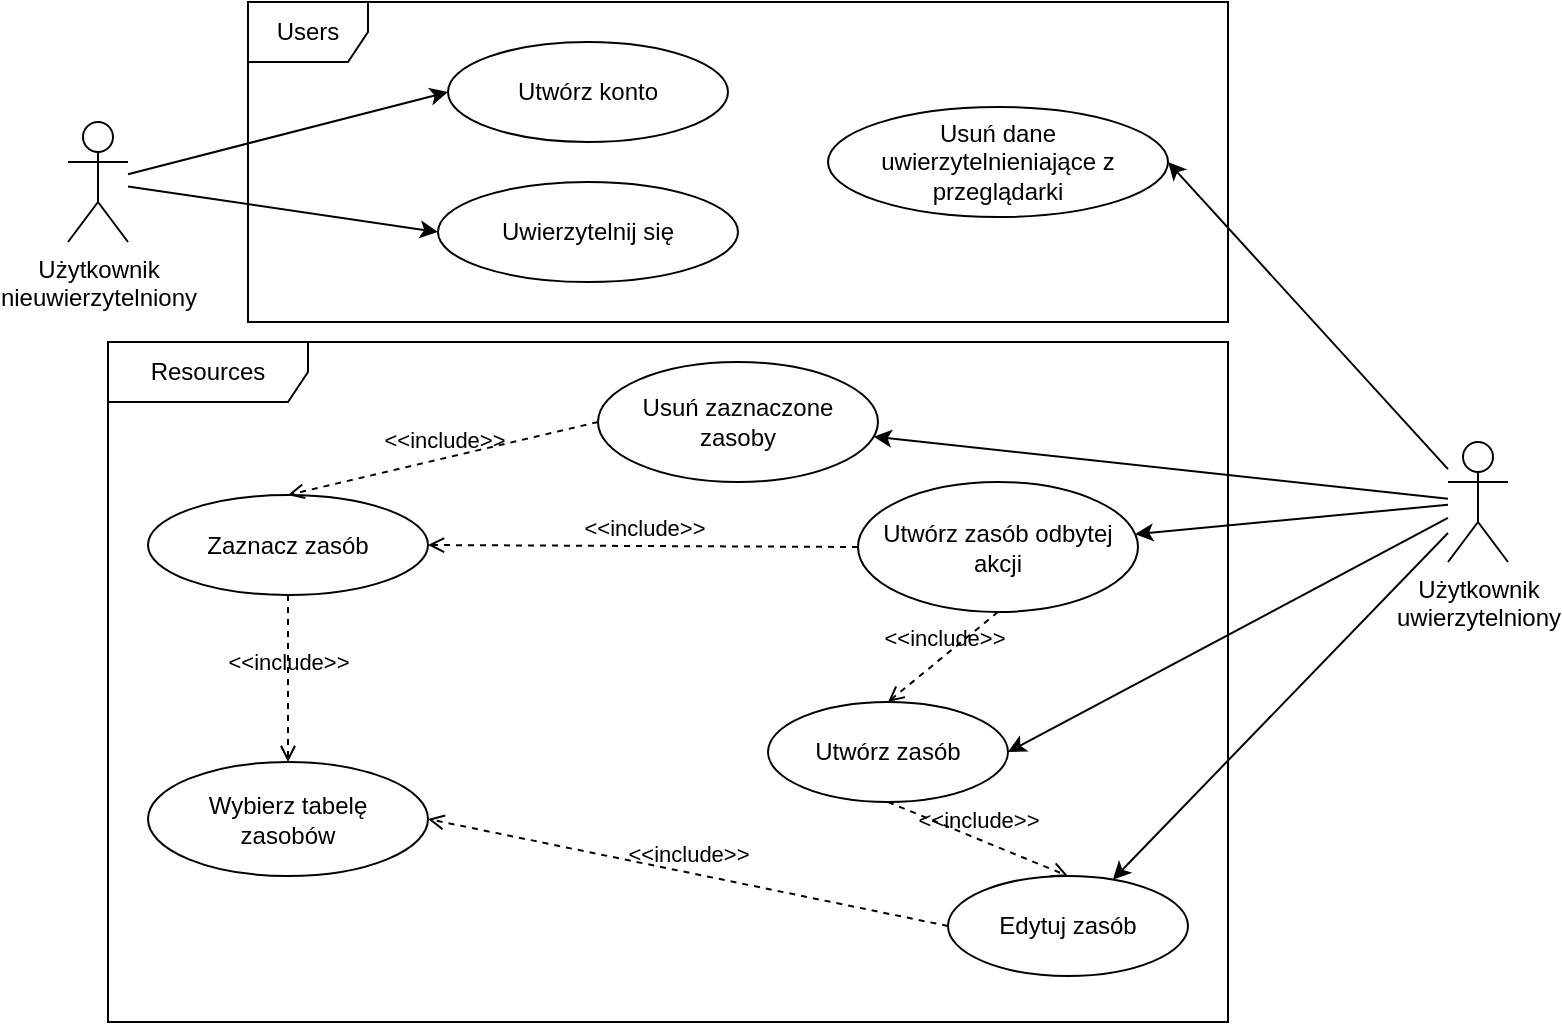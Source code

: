 <mxfile version="14.2.9" type="google" pages="6"><diagram id="2kN_F1puRB-qNzsV1c4a" name="use-case"><mxGraphModel dx="1385" dy="810" grid="1" gridSize="10" guides="1" tooltips="1" connect="1" arrows="1" fold="1" page="1" pageScale="1" pageWidth="827" pageHeight="583" math="0" shadow="0"><root><mxCell id="0"/><mxCell id="1" parent="0"/><mxCell id="Is1gY8QtCejDp8iwys_6-16" style="edgeStyle=none;rounded=0;orthogonalLoop=1;jettySize=auto;html=1;entryX=0;entryY=0.5;entryDx=0;entryDy=0;fontColor=#000000;" parent="1" source="Is1gY8QtCejDp8iwys_6-2" target="Is1gY8QtCejDp8iwys_6-8" edge="1"><mxGeometry relative="1" as="geometry"/></mxCell><mxCell id="Is1gY8QtCejDp8iwys_6-17" style="edgeStyle=none;rounded=0;orthogonalLoop=1;jettySize=auto;html=1;entryX=0;entryY=0.5;entryDx=0;entryDy=0;fontColor=#000000;" parent="1" source="Is1gY8QtCejDp8iwys_6-2" target="Is1gY8QtCejDp8iwys_6-9" edge="1"><mxGeometry relative="1" as="geometry"/></mxCell><mxCell id="Is1gY8QtCejDp8iwys_6-2" value="Użytkownik&lt;br&gt;nieuwierzytelniony" style="shape=umlActor;verticalLabelPosition=bottom;verticalAlign=top;html=1;" parent="1" vertex="1"><mxGeometry x="50" y="80" width="30" height="60" as="geometry"/></mxCell><mxCell id="Is1gY8QtCejDp8iwys_6-15" style="rounded=0;orthogonalLoop=1;jettySize=auto;html=1;entryX=1;entryY=0.5;entryDx=0;entryDy=0;fontColor=#000000;" parent="1" source="Is1gY8QtCejDp8iwys_6-3" target="Is1gY8QtCejDp8iwys_6-10" edge="1"><mxGeometry relative="1" as="geometry"/></mxCell><mxCell id="Is1gY8QtCejDp8iwys_6-40" style="edgeStyle=none;rounded=0;orthogonalLoop=1;jettySize=auto;html=1;fontColor=#000000;" parent="1" source="Is1gY8QtCejDp8iwys_6-3" target="Is1gY8QtCejDp8iwys_6-22" edge="1"><mxGeometry relative="1" as="geometry"/></mxCell><mxCell id="Is1gY8QtCejDp8iwys_6-41" style="edgeStyle=none;rounded=0;orthogonalLoop=1;jettySize=auto;html=1;fontColor=#000000;" parent="1" source="Is1gY8QtCejDp8iwys_6-3" target="Is1gY8QtCejDp8iwys_6-26" edge="1"><mxGeometry relative="1" as="geometry"/></mxCell><mxCell id="Is1gY8QtCejDp8iwys_6-42" style="edgeStyle=none;rounded=0;orthogonalLoop=1;jettySize=auto;html=1;entryX=1;entryY=0.5;entryDx=0;entryDy=0;fontColor=#000000;" parent="1" source="Is1gY8QtCejDp8iwys_6-3" target="Is1gY8QtCejDp8iwys_6-21" edge="1"><mxGeometry relative="1" as="geometry"/></mxCell><mxCell id="Is1gY8QtCejDp8iwys_6-44" style="edgeStyle=none;rounded=0;orthogonalLoop=1;jettySize=auto;html=1;fontColor=#000000;" parent="1" source="Is1gY8QtCejDp8iwys_6-3" target="Is1gY8QtCejDp8iwys_6-24" edge="1"><mxGeometry relative="1" as="geometry"/></mxCell><mxCell id="Is1gY8QtCejDp8iwys_6-3" value="Użytkownik&lt;br&gt;uwierzytelniony" style="shape=umlActor;verticalLabelPosition=bottom;verticalAlign=top;html=1;fontColor=#000000;" parent="1" vertex="1"><mxGeometry x="740" y="240" width="30" height="60" as="geometry"/></mxCell><mxCell id="Is1gY8QtCejDp8iwys_6-4" value="Users" style="shape=umlFrame;whiteSpace=wrap;html=1;fontColor=#000000;" parent="1" vertex="1"><mxGeometry x="140" y="20" width="490" height="160" as="geometry"/></mxCell><mxCell id="Is1gY8QtCejDp8iwys_6-6" value="Resources" style="shape=umlFrame;whiteSpace=wrap;html=1;fontColor=#000000;width=100;height=30;" parent="1" vertex="1"><mxGeometry x="70" y="190" width="560" height="340" as="geometry"/></mxCell><mxCell id="Is1gY8QtCejDp8iwys_6-8" value="Utwórz konto" style="ellipse;whiteSpace=wrap;html=1;fontColor=#000000;" parent="1" vertex="1"><mxGeometry x="240" y="40" width="140" height="50" as="geometry"/></mxCell><mxCell id="Is1gY8QtCejDp8iwys_6-9" value="Uwierzytelnij się" style="ellipse;whiteSpace=wrap;html=1;fontColor=#000000;" parent="1" vertex="1"><mxGeometry x="235" y="110" width="150" height="50" as="geometry"/></mxCell><mxCell id="Is1gY8QtCejDp8iwys_6-10" value="Usuń dane uwierzytelnieniające z przeglądarki" style="ellipse;whiteSpace=wrap;html=1;fontColor=#000000;" parent="1" vertex="1"><mxGeometry x="430" y="72.5" width="170" height="55" as="geometry"/></mxCell><mxCell id="Is1gY8QtCejDp8iwys_6-18" value="Wybierz tabelę &lt;br&gt;zasobów" style="ellipse;whiteSpace=wrap;html=1;fontColor=#000000;" parent="1" vertex="1"><mxGeometry x="90" y="400" width="140" height="57" as="geometry"/></mxCell><mxCell id="Is1gY8QtCejDp8iwys_6-20" value="Zaznacz zasób" style="ellipse;whiteSpace=wrap;html=1;fontColor=#000000;" parent="1" vertex="1"><mxGeometry x="90" y="266.5" width="140" height="50" as="geometry"/></mxCell><mxCell id="Is1gY8QtCejDp8iwys_6-21" value="Utwórz zasób" style="ellipse;whiteSpace=wrap;html=1;fontColor=#000000;" parent="1" vertex="1"><mxGeometry x="400" y="370" width="120" height="50" as="geometry"/></mxCell><mxCell id="Is1gY8QtCejDp8iwys_6-22" value="Usuń zaznaczone &lt;br&gt;zasoby" style="ellipse;whiteSpace=wrap;html=1;fontColor=#000000;" parent="1" vertex="1"><mxGeometry x="315" y="200" width="140" height="60" as="geometry"/></mxCell><mxCell id="Is1gY8QtCejDp8iwys_6-24" value="Edytuj zasób" style="ellipse;whiteSpace=wrap;html=1;fontColor=#000000;" parent="1" vertex="1"><mxGeometry x="490" y="457" width="120" height="50" as="geometry"/></mxCell><mxCell id="Is1gY8QtCejDp8iwys_6-26" value="Utwórz zasób odbytej akcji" style="ellipse;whiteSpace=wrap;html=1;fontColor=#000000;" parent="1" vertex="1"><mxGeometry x="445" y="260" width="140" height="65" as="geometry"/></mxCell><mxCell id="ojjU2BaOwBdXJOQmHpXq-1" value="&amp;lt;&amp;lt;include&amp;gt;&amp;gt;" style="html=1;verticalAlign=bottom;labelBackgroundColor=none;endArrow=open;endFill=0;dashed=1;exitX=0.5;exitY=1;exitDx=0;exitDy=0;entryX=0.5;entryY=0;entryDx=0;entryDy=0;" parent="1" source="Is1gY8QtCejDp8iwys_6-20" target="Is1gY8QtCejDp8iwys_6-18" edge="1"><mxGeometry width="160" relative="1" as="geometry"><mxPoint x="130" y="360" as="sourcePoint"/><mxPoint x="290" y="360" as="targetPoint"/></mxGeometry></mxCell><mxCell id="ojjU2BaOwBdXJOQmHpXq-3" value="&amp;lt;&amp;lt;include&amp;gt;&amp;gt;" style="html=1;verticalAlign=bottom;labelBackgroundColor=none;endArrow=open;endFill=0;dashed=1;entryX=0.5;entryY=0;entryDx=0;entryDy=0;exitX=0;exitY=0.5;exitDx=0;exitDy=0;" parent="1" source="Is1gY8QtCejDp8iwys_6-22" target="Is1gY8QtCejDp8iwys_6-20" edge="1"><mxGeometry width="160" relative="1" as="geometry"><mxPoint x="130" y="240" as="sourcePoint"/><mxPoint x="290" y="240" as="targetPoint"/></mxGeometry></mxCell><mxCell id="ojjU2BaOwBdXJOQmHpXq-4" value="&amp;lt;&amp;lt;include&amp;gt;&amp;gt;" style="html=1;verticalAlign=bottom;labelBackgroundColor=none;endArrow=open;endFill=0;dashed=1;exitX=0;exitY=0.5;exitDx=0;exitDy=0;entryX=1;entryY=0.5;entryDx=0;entryDy=0;" parent="1" source="Is1gY8QtCejDp8iwys_6-26" target="Is1gY8QtCejDp8iwys_6-20" edge="1"><mxGeometry width="160" relative="1" as="geometry"><mxPoint x="240" y="300" as="sourcePoint"/><mxPoint x="400" y="300" as="targetPoint"/></mxGeometry></mxCell><mxCell id="ojjU2BaOwBdXJOQmHpXq-5" value="&amp;lt;&amp;lt;include&amp;gt;&amp;gt;" style="html=1;verticalAlign=bottom;labelBackgroundColor=none;endArrow=open;endFill=0;dashed=1;entryX=0.5;entryY=0;entryDx=0;entryDy=0;exitX=0.5;exitY=1;exitDx=0;exitDy=0;" parent="1" source="Is1gY8QtCejDp8iwys_6-26" target="Is1gY8QtCejDp8iwys_6-21" edge="1"><mxGeometry width="160" relative="1" as="geometry"><mxPoint x="280" y="340" as="sourcePoint"/><mxPoint x="440" y="340" as="targetPoint"/></mxGeometry></mxCell><mxCell id="ojjU2BaOwBdXJOQmHpXq-6" value="&amp;lt;&amp;lt;include&amp;gt;&amp;gt;" style="html=1;verticalAlign=bottom;labelBackgroundColor=none;endArrow=open;endFill=0;dashed=1;entryX=0.5;entryY=0;entryDx=0;entryDy=0;exitX=0.5;exitY=1;exitDx=0;exitDy=0;" parent="1" source="Is1gY8QtCejDp8iwys_6-21" target="Is1gY8QtCejDp8iwys_6-24" edge="1"><mxGeometry width="160" relative="1" as="geometry"><mxPoint x="254" y="359.5" as="sourcePoint"/><mxPoint x="414" y="359.5" as="targetPoint"/></mxGeometry></mxCell><mxCell id="ojjU2BaOwBdXJOQmHpXq-7" value="&amp;lt;&amp;lt;include&amp;gt;&amp;gt;" style="html=1;verticalAlign=bottom;labelBackgroundColor=none;endArrow=open;endFill=0;dashed=1;entryX=1;entryY=0.5;entryDx=0;entryDy=0;exitX=0;exitY=0.5;exitDx=0;exitDy=0;" parent="1" source="Is1gY8QtCejDp8iwys_6-24" target="Is1gY8QtCejDp8iwys_6-18" edge="1"><mxGeometry width="160" relative="1" as="geometry"><mxPoint x="210" y="370" as="sourcePoint"/><mxPoint x="370" y="370" as="targetPoint"/></mxGeometry></mxCell></root></mxGraphModel></diagram><diagram id="Owcgk6JAWrYwjaCFOOYS" name="classes"><mxGraphModel dx="2676" dy="866" grid="1" gridSize="10" guides="1" tooltips="1" connect="1" arrows="1" fold="1" page="1" pageScale="1" pageWidth="827" pageHeight="583" math="0" shadow="0"><root><mxCell id="HJlYO_Rdlo1x2p2c_AwV-0"/><mxCell id="HJlYO_Rdlo1x2p2c_AwV-1" parent="HJlYO_Rdlo1x2p2c_AwV-0"/><mxCell id="GxycRPszaM9bqph6VKws-0" value="User" style="swimlane;fontStyle=0;childLayout=stackLayout;horizontal=1;startSize=26;fillColor=none;horizontalStack=0;resizeParent=1;resizeParentMax=0;resizeLast=0;collapsible=1;marginBottom=0;" parent="HJlYO_Rdlo1x2p2c_AwV-1" vertex="1"><mxGeometry x="20" y="40" width="140" height="104" as="geometry"/></mxCell><mxCell id="GxycRPszaM9bqph6VKws-1" value="+ id: int" style="text;strokeColor=none;fillColor=none;align=left;verticalAlign=top;spacingLeft=4;spacingRight=4;overflow=hidden;rotatable=0;points=[[0,0.5],[1,0.5]];portConstraint=eastwest;" parent="GxycRPszaM9bqph6VKws-0" vertex="1"><mxGeometry y="26" width="140" height="26" as="geometry"/></mxCell><mxCell id="GxycRPszaM9bqph6VKws-2" value="+ email: String" style="text;strokeColor=none;fillColor=none;align=left;verticalAlign=top;spacingLeft=4;spacingRight=4;overflow=hidden;rotatable=0;points=[[0,0.5],[1,0.5]];portConstraint=eastwest;" parent="GxycRPszaM9bqph6VKws-0" vertex="1"><mxGeometry y="52" width="140" height="26" as="geometry"/></mxCell><mxCell id="GxycRPszaM9bqph6VKws-3" value="+ password: String" style="text;strokeColor=none;fillColor=none;align=left;verticalAlign=top;spacingLeft=4;spacingRight=4;overflow=hidden;rotatable=0;points=[[0,0.5],[1,0.5]];portConstraint=eastwest;" parent="GxycRPszaM9bqph6VKws-0" vertex="1"><mxGeometry y="78" width="140" height="26" as="geometry"/></mxCell><mxCell id="z8FaMIZxINp68tajFgtE-0" value="Member" style="swimlane;fontStyle=0;childLayout=stackLayout;horizontal=1;startSize=26;fillColor=none;horizontalStack=0;resizeParent=1;resizeParentMax=0;resizeLast=0;collapsible=1;marginBottom=0;" parent="HJlYO_Rdlo1x2p2c_AwV-1" vertex="1"><mxGeometry x="-310.23" y="27" width="140" height="130" as="geometry"/></mxCell><mxCell id="z8FaMIZxINp68tajFgtE-3" value="+ id: int" style="text;strokeColor=none;fillColor=none;align=left;verticalAlign=top;spacingLeft=4;spacingRight=4;overflow=hidden;rotatable=0;points=[[0,0.5],[1,0.5]];portConstraint=eastwest;" parent="z8FaMIZxINp68tajFgtE-0" vertex="1"><mxGeometry y="26" width="140" height="26" as="geometry"/></mxCell><mxCell id="z8FaMIZxINp68tajFgtE-1" value="+ firstName: String" style="text;strokeColor=none;fillColor=none;align=left;verticalAlign=top;spacingLeft=4;spacingRight=4;overflow=hidden;rotatable=0;points=[[0,0.5],[1,0.5]];portConstraint=eastwest;" parent="z8FaMIZxINp68tajFgtE-0" vertex="1"><mxGeometry y="52" width="140" height="26" as="geometry"/></mxCell><mxCell id="z8FaMIZxINp68tajFgtE-2" value="+ lastName: String" style="text;strokeColor=none;fillColor=none;align=left;verticalAlign=top;spacingLeft=4;spacingRight=4;overflow=hidden;rotatable=0;points=[[0,0.5],[1,0.5]];portConstraint=eastwest;" parent="z8FaMIZxINp68tajFgtE-0" vertex="1"><mxGeometry y="78" width="140" height="26" as="geometry"/></mxCell><mxCell id="tv23LmpPHgsaWDg87vty-0" value="+ PESEL: String" style="text;strokeColor=none;fillColor=none;align=left;verticalAlign=top;spacingLeft=4;spacingRight=4;overflow=hidden;rotatable=0;points=[[0,0.5],[1,0.5]];portConstraint=eastwest;" parent="z8FaMIZxINp68tajFgtE-0" vertex="1"><mxGeometry y="104" width="140" height="26" as="geometry"/></mxCell><mxCell id="z8FaMIZxINp68tajFgtE-4" value="Equipment" style="swimlane;fontStyle=0;childLayout=stackLayout;horizontal=1;startSize=26;fillColor=none;horizontalStack=0;resizeParent=1;resizeParentMax=0;resizeLast=0;collapsible=1;marginBottom=0;" parent="HJlYO_Rdlo1x2p2c_AwV-1" vertex="1"><mxGeometry x="409.99" y="14" width="140" height="156" as="geometry"/></mxCell><mxCell id="z8FaMIZxINp68tajFgtE-5" value="+ id: int" style="text;strokeColor=none;fillColor=none;align=left;verticalAlign=top;spacingLeft=4;spacingRight=4;overflow=hidden;rotatable=0;points=[[0,0.5],[1,0.5]];portConstraint=eastwest;" parent="z8FaMIZxINp68tajFgtE-4" vertex="1"><mxGeometry y="26" width="140" height="26" as="geometry"/></mxCell><mxCell id="z8FaMIZxINp68tajFgtE-6" value="+ name: String" style="text;strokeColor=none;fillColor=none;align=left;verticalAlign=top;spacingLeft=4;spacingRight=4;overflow=hidden;rotatable=0;points=[[0,0.5],[1,0.5]];portConstraint=eastwest;" parent="z8FaMIZxINp68tajFgtE-4" vertex="1"><mxGeometry y="52" width="140" height="26" as="geometry"/></mxCell><mxCell id="z8FaMIZxINp68tajFgtE-7" value="+ brand: String" style="text;strokeColor=none;fillColor=none;align=left;verticalAlign=top;spacingLeft=4;spacingRight=4;overflow=hidden;rotatable=0;points=[[0,0.5],[1,0.5]];portConstraint=eastwest;" parent="z8FaMIZxINp68tajFgtE-4" vertex="1"><mxGeometry y="78" width="140" height="26" as="geometry"/></mxCell><mxCell id="tv23LmpPHgsaWDg87vty-1" value="+ model: String" style="text;strokeColor=none;fillColor=none;align=left;verticalAlign=top;spacingLeft=4;spacingRight=4;overflow=hidden;rotatable=0;points=[[0,0.5],[1,0.5]];portConstraint=eastwest;" parent="z8FaMIZxINp68tajFgtE-4" vertex="1"><mxGeometry y="104" width="140" height="26" as="geometry"/></mxCell><mxCell id="tv23LmpPHgsaWDg87vty-2" value="+ registryNumber: String" style="text;strokeColor=none;fillColor=none;align=left;verticalAlign=top;spacingLeft=4;spacingRight=4;overflow=hidden;rotatable=0;points=[[0,0.5],[1,0.5]];portConstraint=eastwest;" parent="z8FaMIZxINp68tajFgtE-4" vertex="1"><mxGeometry y="130" width="140" height="26" as="geometry"/></mxCell><mxCell id="z8FaMIZxINp68tajFgtE-8" value="Action" style="swimlane;fontStyle=0;childLayout=stackLayout;horizontal=1;startSize=26;fillColor=none;horizontalStack=0;resizeParent=1;resizeParentMax=0;resizeLast=0;collapsible=1;marginBottom=0;" parent="HJlYO_Rdlo1x2p2c_AwV-1" vertex="1"><mxGeometry x="20" y="327" width="140" height="156" as="geometry"/></mxCell><mxCell id="z8FaMIZxINp68tajFgtE-9" value="+ id: int" style="text;strokeColor=none;fillColor=none;align=left;verticalAlign=top;spacingLeft=4;spacingRight=4;overflow=hidden;rotatable=0;points=[[0,0.5],[1,0.5]];portConstraint=eastwest;" parent="z8FaMIZxINp68tajFgtE-8" vertex="1"><mxGeometry y="26" width="140" height="26" as="geometry"/></mxCell><mxCell id="z8FaMIZxINp68tajFgtE-10" value="+ type: ActionType" style="text;strokeColor=none;fillColor=none;align=left;verticalAlign=top;spacingLeft=4;spacingRight=4;overflow=hidden;rotatable=0;points=[[0,0.5],[1,0.5]];portConstraint=eastwest;" parent="z8FaMIZxINp68tajFgtE-8" vertex="1"><mxGeometry y="52" width="140" height="26" as="geometry"/></mxCell><mxCell id="z8FaMIZxINp68tajFgtE-11" value="+ location: String" style="text;strokeColor=none;fillColor=none;align=left;verticalAlign=top;spacingLeft=4;spacingRight=4;overflow=hidden;rotatable=0;points=[[0,0.5],[1,0.5]];portConstraint=eastwest;" parent="z8FaMIZxINp68tajFgtE-8" vertex="1"><mxGeometry y="78" width="140" height="26" as="geometry"/></mxCell><mxCell id="tv23LmpPHgsaWDg87vty-3" value="+ startTime: DateTime" style="text;strokeColor=none;fillColor=none;align=left;verticalAlign=top;spacingLeft=4;spacingRight=4;overflow=hidden;rotatable=0;points=[[0,0.5],[1,0.5]];portConstraint=eastwest;" parent="z8FaMIZxINp68tajFgtE-8" vertex="1"><mxGeometry y="104" width="140" height="26" as="geometry"/></mxCell><mxCell id="tv23LmpPHgsaWDg87vty-4" value="+ endTime: DateTime" style="text;strokeColor=none;fillColor=none;align=left;verticalAlign=top;spacingLeft=4;spacingRight=4;overflow=hidden;rotatable=0;points=[[0,0.5],[1,0.5]];portConstraint=eastwest;" parent="z8FaMIZxINp68tajFgtE-8" vertex="1"><mxGeometry y="130" width="140" height="26" as="geometry"/></mxCell><mxCell id="z8FaMIZxINp68tajFgtE-12" value="ActionMember" style="swimlane;fontStyle=0;childLayout=stackLayout;horizontal=1;startSize=26;fillColor=none;horizontalStack=0;resizeParent=1;resizeParentMax=0;resizeLast=0;collapsible=1;marginBottom=0;" parent="HJlYO_Rdlo1x2p2c_AwV-1" vertex="1"><mxGeometry x="-320" y="340" width="159.53" height="130" as="geometry"/></mxCell><mxCell id="z8FaMIZxINp68tajFgtE-13" value="+ id: int" style="text;strokeColor=none;fillColor=none;align=left;verticalAlign=top;spacingLeft=4;spacingRight=4;overflow=hidden;rotatable=0;points=[[0,0.5],[1,0.5]];portConstraint=eastwest;" parent="z8FaMIZxINp68tajFgtE-12" vertex="1"><mxGeometry y="26" width="159.53" height="26" as="geometry"/></mxCell><mxCell id="z8FaMIZxINp68tajFgtE-15" value="+ actionId: int" style="text;strokeColor=none;fillColor=none;align=left;verticalAlign=top;spacingLeft=4;spacingRight=4;overflow=hidden;rotatable=0;points=[[0,0.5],[1,0.5]];portConstraint=eastwest;" parent="z8FaMIZxINp68tajFgtE-12" vertex="1"><mxGeometry y="52" width="159.53" height="26" as="geometry"/></mxCell><mxCell id="z8FaMIZxINp68tajFgtE-14" value="+ teamMemberId: int" style="text;strokeColor=none;fillColor=none;align=left;verticalAlign=top;spacingLeft=4;spacingRight=4;overflow=hidden;rotatable=0;points=[[0,0.5],[1,0.5]];portConstraint=eastwest;" parent="z8FaMIZxINp68tajFgtE-12" vertex="1"><mxGeometry y="78" width="159.53" height="26" as="geometry"/></mxCell><mxCell id="tv23LmpPHgsaWDg87vty-5" value="+ role: ActionMemberRole" style="text;strokeColor=none;fillColor=none;align=left;verticalAlign=top;spacingLeft=4;spacingRight=4;overflow=hidden;rotatable=0;points=[[0,0.5],[1,0.5]];portConstraint=eastwest;" parent="z8FaMIZxINp68tajFgtE-12" vertex="1"><mxGeometry y="104" width="159.53" height="26" as="geometry"/></mxCell><mxCell id="z8FaMIZxINp68tajFgtE-16" value="ActionEquipment" style="swimlane;fontStyle=0;childLayout=stackLayout;horizontal=1;startSize=26;fillColor=none;horizontalStack=0;resizeParent=1;resizeParentMax=0;resizeLast=0;collapsible=1;marginBottom=0;" parent="HJlYO_Rdlo1x2p2c_AwV-1" vertex="1"><mxGeometry x="409.99" y="327" width="140" height="156" as="geometry"/></mxCell><mxCell id="z8FaMIZxINp68tajFgtE-17" value="+ id: int" style="text;strokeColor=none;fillColor=none;align=left;verticalAlign=top;spacingLeft=4;spacingRight=4;overflow=hidden;rotatable=0;points=[[0,0.5],[1,0.5]];portConstraint=eastwest;" parent="z8FaMIZxINp68tajFgtE-16" vertex="1"><mxGeometry y="26" width="140" height="26" as="geometry"/></mxCell><mxCell id="z8FaMIZxINp68tajFgtE-18" value="+ actionId: int" style="text;strokeColor=none;fillColor=none;align=left;verticalAlign=top;spacingLeft=4;spacingRight=4;overflow=hidden;rotatable=0;points=[[0,0.5],[1,0.5]];portConstraint=eastwest;" parent="z8FaMIZxINp68tajFgtE-16" vertex="1"><mxGeometry y="52" width="140" height="26" as="geometry"/></mxCell><mxCell id="z8FaMIZxINp68tajFgtE-19" value="+ equipmentId: id" style="text;strokeColor=none;fillColor=none;align=left;verticalAlign=top;spacingLeft=4;spacingRight=4;overflow=hidden;rotatable=0;points=[[0,0.5],[1,0.5]];portConstraint=eastwest;" parent="z8FaMIZxINp68tajFgtE-16" vertex="1"><mxGeometry y="78" width="140" height="26" as="geometry"/></mxCell><mxCell id="tv23LmpPHgsaWDg87vty-6" value="+ fuelUsed: float" style="text;strokeColor=none;fillColor=none;align=left;verticalAlign=top;spacingLeft=4;spacingRight=4;overflow=hidden;rotatable=0;points=[[0,0.5],[1,0.5]];portConstraint=eastwest;" parent="z8FaMIZxINp68tajFgtE-16" vertex="1"><mxGeometry y="104" width="140" height="26" as="geometry"/></mxCell><mxCell id="tv23LmpPHgsaWDg87vty-7" value="+ counterState: int" style="text;strokeColor=none;fillColor=none;align=left;verticalAlign=top;spacingLeft=4;spacingRight=4;overflow=hidden;rotatable=0;points=[[0,0.5],[1,0.5]];portConstraint=eastwest;" parent="z8FaMIZxINp68tajFgtE-16" vertex="1"><mxGeometry y="130" width="140" height="26" as="geometry"/></mxCell><mxCell id="tKG5_k6X2JQ711b-EAE2-0" value="" style="endArrow=none;html=1;rounded=0;align=center;verticalAlign=top;endFill=0;labelBackgroundColor=none;edgeStyle=orthogonalEdgeStyle;" parent="HJlYO_Rdlo1x2p2c_AwV-1" source="GxycRPszaM9bqph6VKws-0" target="z8FaMIZxINp68tajFgtE-8" edge="1"><mxGeometry relative="1" as="geometry"><mxPoint x="70" y="520" as="sourcePoint"/><mxPoint x="270" y="520" as="targetPoint"/><Array as="points"/></mxGeometry></mxCell><mxCell id="tKG5_k6X2JQ711b-EAE2-1" value="posiada" style="resizable=0;html=1;align=left;verticalAlign=bottom;labelBackgroundColor=none;" parent="tKG5_k6X2JQ711b-EAE2-0" connectable="0" vertex="1"><mxGeometry x="-1" relative="1" as="geometry"><mxPoint x="10" y="26" as="offset"/></mxGeometry></mxCell><mxCell id="tKG5_k6X2JQ711b-EAE2-2" value="0...*" style="resizable=0;html=1;align=left;verticalAlign=top;labelBackgroundColor=none;" parent="tKG5_k6X2JQ711b-EAE2-0" connectable="0" vertex="1"><mxGeometry x="-1" relative="1" as="geometry"><mxPoint x="10" y="26" as="offset"/></mxGeometry></mxCell><mxCell id="tKG5_k6X2JQ711b-EAE2-3" value="należy do" style="resizable=0;html=1;align=right;verticalAlign=bottom;labelBackgroundColor=none;" parent="tKG5_k6X2JQ711b-EAE2-0" connectable="0" vertex="1"><mxGeometry x="1" relative="1" as="geometry"><mxPoint x="60" y="-30.11" as="offset"/></mxGeometry></mxCell><mxCell id="tKG5_k6X2JQ711b-EAE2-4" value="1" style="resizable=0;html=1;align=right;verticalAlign=top;labelBackgroundColor=none;" parent="tKG5_k6X2JQ711b-EAE2-0" connectable="0" vertex="1"><mxGeometry x="1" relative="1" as="geometry"><mxPoint x="20" y="-30" as="offset"/></mxGeometry></mxCell><mxCell id="tKG5_k6X2JQ711b-EAE2-5" value="" style="endArrow=none;html=1;rounded=0;align=center;verticalAlign=top;endFill=0;labelBackgroundColor=none;edgeStyle=orthogonalEdgeStyle;" parent="HJlYO_Rdlo1x2p2c_AwV-1" source="GxycRPszaM9bqph6VKws-0" target="z8FaMIZxINp68tajFgtE-0" edge="1"><mxGeometry relative="1" as="geometry"><mxPoint x="250" y="119" as="sourcePoint"/><mxPoint x="-120" y="105" as="targetPoint"/></mxGeometry></mxCell><mxCell id="tKG5_k6X2JQ711b-EAE2-6" value="posiada" style="resizable=0;html=1;align=left;verticalAlign=bottom;labelBackgroundColor=none;" parent="tKG5_k6X2JQ711b-EAE2-5" connectable="0" vertex="1"><mxGeometry x="-1" relative="1" as="geometry"><mxPoint x="-50" y="-2" as="offset"/></mxGeometry></mxCell><mxCell id="tKG5_k6X2JQ711b-EAE2-7" value="0...*" style="resizable=0;html=1;align=left;verticalAlign=top;labelBackgroundColor=none;" parent="tKG5_k6X2JQ711b-EAE2-5" connectable="0" vertex="1"><mxGeometry x="-1" relative="1" as="geometry"><mxPoint x="-30" y="-2" as="offset"/></mxGeometry></mxCell><mxCell id="tKG5_k6X2JQ711b-EAE2-8" value="należy do" style="resizable=0;html=1;align=right;verticalAlign=bottom;labelBackgroundColor=none;" parent="tKG5_k6X2JQ711b-EAE2-5" connectable="0" vertex="1"><mxGeometry x="1" relative="1" as="geometry"><mxPoint x="60.4" y="-2" as="offset"/></mxGeometry></mxCell><mxCell id="tKG5_k6X2JQ711b-EAE2-9" value="1" style="resizable=0;html=1;align=right;verticalAlign=top;labelBackgroundColor=none;" parent="tKG5_k6X2JQ711b-EAE2-5" connectable="0" vertex="1"><mxGeometry x="1" relative="1" as="geometry"><mxPoint x="20.4" y="-2" as="offset"/></mxGeometry></mxCell><mxCell id="tKG5_k6X2JQ711b-EAE2-10" value="" style="endArrow=none;html=1;rounded=0;align=center;verticalAlign=top;endFill=0;labelBackgroundColor=none;edgeStyle=orthogonalEdgeStyle;" parent="HJlYO_Rdlo1x2p2c_AwV-1" source="GxycRPszaM9bqph6VKws-0" target="z8FaMIZxINp68tajFgtE-4" edge="1"><mxGeometry relative="1" as="geometry"><mxPoint x="170" y="100" as="sourcePoint"/><mxPoint x="558.46" y="50.472" as="targetPoint"/></mxGeometry></mxCell><mxCell id="tKG5_k6X2JQ711b-EAE2-11" value="posiada" style="resizable=0;html=1;align=left;verticalAlign=bottom;labelBackgroundColor=none;" parent="tKG5_k6X2JQ711b-EAE2-10" connectable="0" vertex="1"><mxGeometry x="-1" relative="1" as="geometry"><mxPoint x="10" y="-2" as="offset"/></mxGeometry></mxCell><mxCell id="tKG5_k6X2JQ711b-EAE2-12" value="0...*" style="resizable=0;html=1;align=left;verticalAlign=top;labelBackgroundColor=none;" parent="tKG5_k6X2JQ711b-EAE2-10" connectable="0" vertex="1"><mxGeometry x="-1" relative="1" as="geometry"><mxPoint x="10" y="-2" as="offset"/></mxGeometry></mxCell><mxCell id="tKG5_k6X2JQ711b-EAE2-13" value="należy do" style="resizable=0;html=1;align=right;verticalAlign=bottom;labelBackgroundColor=none;" parent="tKG5_k6X2JQ711b-EAE2-10" connectable="0" vertex="1"><mxGeometry x="1" relative="1" as="geometry"><mxPoint x="-10" y="-3.47" as="offset"/></mxGeometry></mxCell><mxCell id="tKG5_k6X2JQ711b-EAE2-14" value="1" style="resizable=0;html=1;align=right;verticalAlign=top;labelBackgroundColor=none;" parent="tKG5_k6X2JQ711b-EAE2-10" connectable="0" vertex="1"><mxGeometry x="1" relative="1" as="geometry"><mxPoint x="-10" y="-3.47" as="offset"/></mxGeometry></mxCell><mxCell id="tKG5_k6X2JQ711b-EAE2-16" value="" style="endArrow=none;html=1;rounded=0;align=center;verticalAlign=top;endFill=0;labelBackgroundColor=none;edgeStyle=orthogonalEdgeStyle;" parent="HJlYO_Rdlo1x2p2c_AwV-1" source="z8FaMIZxINp68tajFgtE-8" target="z8FaMIZxINp68tajFgtE-12" edge="1"><mxGeometry relative="1" as="geometry"><mxPoint x="270" y="459.88" as="sourcePoint"/><mxPoint x="320" y="425.88" as="targetPoint"/></mxGeometry></mxCell><mxCell id="tKG5_k6X2JQ711b-EAE2-17" value="angażuje" style="resizable=0;html=1;align=left;verticalAlign=bottom;labelBackgroundColor=none;" parent="tKG5_k6X2JQ711b-EAE2-16" connectable="0" vertex="1"><mxGeometry x="-1" relative="1" as="geometry"><mxPoint x="-60.0" y="-5.76" as="offset"/></mxGeometry></mxCell><mxCell id="tKG5_k6X2JQ711b-EAE2-18" value="0...*" style="resizable=0;html=1;align=left;verticalAlign=top;labelBackgroundColor=none;" parent="tKG5_k6X2JQ711b-EAE2-16" connectable="0" vertex="1"><mxGeometry x="-1" relative="1" as="geometry"><mxPoint x="-30" y="4.36" as="offset"/></mxGeometry></mxCell><mxCell id="tKG5_k6X2JQ711b-EAE2-19" value="uczestniczy w" style="resizable=0;html=1;align=right;verticalAlign=bottom;labelBackgroundColor=none;" parent="tKG5_k6X2JQ711b-EAE2-16" connectable="0" vertex="1"><mxGeometry x="1" relative="1" as="geometry"><mxPoint x="80.57" y="-6" as="offset"/></mxGeometry></mxCell><mxCell id="tKG5_k6X2JQ711b-EAE2-20" value="1" style="resizable=0;html=1;align=right;verticalAlign=top;labelBackgroundColor=none;" parent="tKG5_k6X2JQ711b-EAE2-16" connectable="0" vertex="1"><mxGeometry x="1" relative="1" as="geometry"><mxPoint x="20.57" y="4.12" as="offset"/></mxGeometry></mxCell><mxCell id="tKG5_k6X2JQ711b-EAE2-21" value="" style="endArrow=none;html=1;rounded=0;align=center;verticalAlign=top;endFill=0;labelBackgroundColor=none;exitX=1;exitY=0.5;exitDx=0;exitDy=0;edgeStyle=orthogonalEdgeStyle;entryX=0;entryY=0.5;entryDx=0;entryDy=0;" parent="HJlYO_Rdlo1x2p2c_AwV-1" source="z8FaMIZxINp68tajFgtE-11" target="z8FaMIZxINp68tajFgtE-19" edge="1"><mxGeometry relative="1" as="geometry"><mxPoint x="220.0" y="529.636" as="sourcePoint"/><mxPoint x="398.18" y="529.878" as="targetPoint"/></mxGeometry></mxCell><mxCell id="tKG5_k6X2JQ711b-EAE2-22" value="wykorzystuje" style="resizable=0;html=1;align=left;verticalAlign=bottom;labelBackgroundColor=none;" parent="tKG5_k6X2JQ711b-EAE2-21" connectable="0" vertex="1"><mxGeometry x="-1" relative="1" as="geometry"><mxPoint x="8.18" y="-5.76" as="offset"/></mxGeometry></mxCell><mxCell id="tKG5_k6X2JQ711b-EAE2-23" value="0...*" style="resizable=0;html=1;align=left;verticalAlign=top;labelBackgroundColor=none;" parent="tKG5_k6X2JQ711b-EAE2-21" connectable="0" vertex="1"><mxGeometry x="-1" relative="1" as="geometry"><mxPoint x="10" y="2.0" as="offset"/></mxGeometry></mxCell><mxCell id="tKG5_k6X2JQ711b-EAE2-24" value="jest wykorzystywany w" style="resizable=0;html=1;align=right;verticalAlign=bottom;labelBackgroundColor=none;" parent="tKG5_k6X2JQ711b-EAE2-21" connectable="0" vertex="1"><mxGeometry x="1" relative="1" as="geometry"><mxPoint x="-9.99" y="-1.17" as="offset"/></mxGeometry></mxCell><mxCell id="tKG5_k6X2JQ711b-EAE2-25" value="1" style="resizable=0;html=1;align=right;verticalAlign=top;labelBackgroundColor=none;" parent="tKG5_k6X2JQ711b-EAE2-21" connectable="0" vertex="1"><mxGeometry x="1" relative="1" as="geometry"><mxPoint x="-9.99" y="2" as="offset"/></mxGeometry></mxCell><mxCell id="tKG5_k6X2JQ711b-EAE2-36" value="" style="endArrow=none;html=1;rounded=0;align=center;verticalAlign=top;endFill=0;labelBackgroundColor=none;edgeStyle=orthogonalEdgeStyle;" parent="HJlYO_Rdlo1x2p2c_AwV-1" source="z8FaMIZxINp68tajFgtE-4" target="z8FaMIZxINp68tajFgtE-16" edge="1"><mxGeometry relative="1" as="geometry"><mxPoint x="479.679" y="187" as="sourcePoint"/><mxPoint x="479.679" y="413" as="targetPoint"/><Array as="points"/></mxGeometry></mxCell><mxCell id="tKG5_k6X2JQ711b-EAE2-37" value="jest eksploatowany" style="resizable=0;html=1;align=left;verticalAlign=bottom;labelBackgroundColor=none;" parent="tKG5_k6X2JQ711b-EAE2-36" connectable="0" vertex="1"><mxGeometry x="-1" relative="1" as="geometry"><mxPoint x="10" y="26" as="offset"/></mxGeometry></mxCell><mxCell id="tKG5_k6X2JQ711b-EAE2-38" value="0...*" style="resizable=0;html=1;align=left;verticalAlign=top;labelBackgroundColor=none;" parent="tKG5_k6X2JQ711b-EAE2-36" connectable="0" vertex="1"><mxGeometry x="-1" relative="1" as="geometry"><mxPoint x="10" y="26" as="offset"/></mxGeometry></mxCell><mxCell id="tKG5_k6X2JQ711b-EAE2-39" value="eksploatuje" style="resizable=0;html=1;align=right;verticalAlign=bottom;labelBackgroundColor=none;" parent="tKG5_k6X2JQ711b-EAE2-36" connectable="0" vertex="1"><mxGeometry x="1" relative="1" as="geometry"><mxPoint x="70" y="-30.11" as="offset"/></mxGeometry></mxCell><mxCell id="tKG5_k6X2JQ711b-EAE2-40" value="1" style="resizable=0;html=1;align=right;verticalAlign=top;labelBackgroundColor=none;" parent="tKG5_k6X2JQ711b-EAE2-36" connectable="0" vertex="1"><mxGeometry x="1" relative="1" as="geometry"><mxPoint x="20" y="-30" as="offset"/></mxGeometry></mxCell><mxCell id="tKG5_k6X2JQ711b-EAE2-41" value="" style="endArrow=none;html=1;rounded=0;align=center;verticalAlign=top;endFill=0;labelBackgroundColor=none;edgeStyle=orthogonalEdgeStyle;" parent="HJlYO_Rdlo1x2p2c_AwV-1" source="z8FaMIZxINp68tajFgtE-0" target="z8FaMIZxINp68tajFgtE-12" edge="1"><mxGeometry relative="1" as="geometry"><mxPoint x="-249.99" y="157" as="sourcePoint"/><mxPoint x="410.379" y="446" as="targetPoint"/><Array as="points"/></mxGeometry></mxCell><mxCell id="tKG5_k6X2JQ711b-EAE2-42" value="bierze udział jako" style="resizable=0;html=1;align=left;verticalAlign=bottom;labelBackgroundColor=none;" parent="tKG5_k6X2JQ711b-EAE2-41" connectable="0" vertex="1"><mxGeometry x="-1" relative="1" as="geometry"><mxPoint x="10" y="30" as="offset"/></mxGeometry></mxCell><mxCell id="tKG5_k6X2JQ711b-EAE2-43" value="0...*" style="resizable=0;html=1;align=left;verticalAlign=top;labelBackgroundColor=none;" parent="tKG5_k6X2JQ711b-EAE2-41" connectable="0" vertex="1"><mxGeometry x="-1" relative="1" as="geometry"><mxPoint x="10" y="30" as="offset"/></mxGeometry></mxCell><mxCell id="tKG5_k6X2JQ711b-EAE2-44" value="wciela w rolę" style="resizable=0;html=1;align=right;verticalAlign=bottom;labelBackgroundColor=none;" parent="tKG5_k6X2JQ711b-EAE2-41" connectable="0" vertex="1"><mxGeometry x="1" relative="1" as="geometry"><mxPoint x="80" y="-30.11" as="offset"/></mxGeometry></mxCell><mxCell id="tKG5_k6X2JQ711b-EAE2-45" value="1" style="resizable=0;html=1;align=right;verticalAlign=top;labelBackgroundColor=none;" parent="tKG5_k6X2JQ711b-EAE2-41" connectable="0" vertex="1"><mxGeometry x="1" relative="1" as="geometry"><mxPoint x="20" y="-30" as="offset"/></mxGeometry></mxCell><mxCell id="MflAV5OmTMKylUAg_tnv-0" value="&amp;lt;&amp;lt;enumeration&amp;gt;&amp;gt;&lt;br&gt;&lt;b&gt;ActionType&lt;/b&gt;" style="swimlane;fontStyle=0;align=center;verticalAlign=top;childLayout=stackLayout;horizontal=1;startSize=40;horizontalStack=0;resizeParent=1;resizeParentMax=0;resizeLast=0;collapsible=0;marginBottom=0;html=1;" parent="HJlYO_Rdlo1x2p2c_AwV-1" vertex="1"><mxGeometry x="20" y="520" width="140" height="160" as="geometry"/></mxCell><mxCell id="MflAV5OmTMKylUAg_tnv-1" value="economic" style="text;html=1;strokeColor=none;fillColor=none;align=left;verticalAlign=middle;spacingLeft=4;spacingRight=4;overflow=hidden;rotatable=0;points=[[0,0.5],[1,0.5]];portConstraint=eastwest;" parent="MflAV5OmTMKylUAg_tnv-0" vertex="1"><mxGeometry y="40" width="140" height="30" as="geometry"/></mxCell><mxCell id="MflAV5OmTMKylUAg_tnv-4" value="training" style="text;html=1;strokeColor=none;fillColor=none;align=left;verticalAlign=middle;spacingLeft=4;spacingRight=4;overflow=hidden;rotatable=0;points=[[0,0.5],[1,0.5]];portConstraint=eastwest;" parent="MflAV5OmTMKylUAg_tnv-0" vertex="1"><mxGeometry y="70" width="140" height="30" as="geometry"/></mxCell><mxCell id="MflAV5OmTMKylUAg_tnv-5" value="fire" style="text;html=1;strokeColor=none;fillColor=none;align=left;verticalAlign=middle;spacingLeft=4;spacingRight=4;overflow=hidden;rotatable=0;points=[[0,0.5],[1,0.5]];portConstraint=eastwest;" parent="MflAV5OmTMKylUAg_tnv-0" vertex="1"><mxGeometry y="100" width="140" height="30" as="geometry"/></mxCell><mxCell id="MflAV5OmTMKylUAg_tnv-6" value="danger" style="text;html=1;strokeColor=none;fillColor=none;align=left;verticalAlign=middle;spacingLeft=4;spacingRight=4;overflow=hidden;rotatable=0;points=[[0,0.5],[1,0.5]];portConstraint=eastwest;" parent="MflAV5OmTMKylUAg_tnv-0" vertex="1"><mxGeometry y="130" width="140" height="30" as="geometry"/></mxCell><mxCell id="MflAV5OmTMKylUAg_tnv-2" value="&amp;lt;&amp;lt;enumeration&amp;gt;&amp;gt;&lt;br&gt;&lt;b&gt;ActionMemberRole&lt;/b&gt;" style="swimlane;fontStyle=0;align=center;verticalAlign=top;childLayout=stackLayout;horizontal=1;startSize=40;horizontalStack=0;resizeParent=1;resizeParentMax=0;resizeLast=0;collapsible=0;marginBottom=0;html=1;" parent="HJlYO_Rdlo1x2p2c_AwV-1" vertex="1"><mxGeometry x="-310.23" y="535" width="140" height="130" as="geometry"/></mxCell><mxCell id="MflAV5OmTMKylUAg_tnv-8" value="member" style="text;html=1;strokeColor=none;fillColor=none;align=left;verticalAlign=middle;spacingLeft=4;spacingRight=4;overflow=hidden;rotatable=0;points=[[0,0.5],[1,0.5]];portConstraint=eastwest;" parent="MflAV5OmTMKylUAg_tnv-2" vertex="1"><mxGeometry y="40" width="140" height="30" as="geometry"/></mxCell><mxCell id="MflAV5OmTMKylUAg_tnv-7" value="driver" style="text;html=1;strokeColor=none;fillColor=none;align=left;verticalAlign=middle;spacingLeft=4;spacingRight=4;overflow=hidden;rotatable=0;points=[[0,0.5],[1,0.5]];portConstraint=eastwest;" parent="MflAV5OmTMKylUAg_tnv-2" vertex="1"><mxGeometry y="70" width="140" height="30" as="geometry"/></mxCell><mxCell id="MflAV5OmTMKylUAg_tnv-3" value="leader" style="text;html=1;strokeColor=none;fillColor=none;align=left;verticalAlign=middle;spacingLeft=4;spacingRight=4;overflow=hidden;rotatable=0;points=[[0,0.5],[1,0.5]];portConstraint=eastwest;" parent="MflAV5OmTMKylUAg_tnv-2" vertex="1"><mxGeometry y="100" width="140" height="30" as="geometry"/></mxCell><mxCell id="MflAV5OmTMKylUAg_tnv-9" value="" style="endArrow=none;startArrow=none;endFill=0;startFill=0;endSize=8;html=1;verticalAlign=bottom;labelBackgroundColor=none;strokeWidth=3;edgeStyle=orthogonalEdgeStyle;" parent="HJlYO_Rdlo1x2p2c_AwV-1" source="z8FaMIZxINp68tajFgtE-8" target="MflAV5OmTMKylUAg_tnv-0" edge="1"><mxGeometry width="160" relative="1" as="geometry"><mxPoint x="-250" y="580" as="sourcePoint"/><mxPoint x="-250" y="590" as="targetPoint"/></mxGeometry></mxCell><mxCell id="MflAV5OmTMKylUAg_tnv-10" value="" style="endArrow=none;startArrow=none;endFill=0;startFill=0;endSize=8;html=1;verticalAlign=bottom;labelBackgroundColor=none;strokeWidth=3;edgeStyle=orthogonalEdgeStyle;" parent="HJlYO_Rdlo1x2p2c_AwV-1" source="z8FaMIZxINp68tajFgtE-12" target="MflAV5OmTMKylUAg_tnv-2" edge="1"><mxGeometry width="160" relative="1" as="geometry"><mxPoint x="70" y="567" as="sourcePoint"/><mxPoint x="230" y="590" as="targetPoint"/></mxGeometry></mxCell></root></mxGraphModel></diagram><diagram id="dO5-0x6jOKL_CMQOyoYw" name="activity"><mxGraphModel dx="1385" dy="1910" grid="1" gridSize="10" guides="1" tooltips="1" connect="1" arrows="1" fold="1" page="1" pageScale="1" pageWidth="850" pageHeight="1100" math="0" shadow="0"><root><mxCell id="PArhR2LilGbciYpKQ2w5-0"/><mxCell id="PArhR2LilGbciYpKQ2w5-1" parent="PArhR2LilGbciYpKQ2w5-0"/><mxCell id="h0SOyzRlXCc975P2vXRp-1" value="" style="ellipse;html=1;shape=startState;fillColor=#000000;strokeColor=#ff0000;" parent="PArhR2LilGbciYpKQ2w5-1" vertex="1"><mxGeometry x="97.5" y="-140" width="30" height="30" as="geometry"/></mxCell><mxCell id="h0SOyzRlXCc975P2vXRp-2" value="" style="edgeStyle=orthogonalEdgeStyle;html=1;verticalAlign=bottom;endArrow=open;endSize=8;strokeColor=#ff0000;exitX=0.5;exitY=1;exitDx=0;exitDy=0;entryX=0.5;entryY=0;entryDx=0;entryDy=0;" parent="PArhR2LilGbciYpKQ2w5-1" source="h0SOyzRlXCc975P2vXRp-1" target="mm_JkERjZ1PB6SgnPSb5-3" edge="1"><mxGeometry relative="1" as="geometry"><mxPoint x="115" y="-90" as="targetPoint"/><mxPoint x="132.5" y="30" as="sourcePoint"/></mxGeometry></mxCell><mxCell id="h0SOyzRlXCc975P2vXRp-3" value="Uwierzytelnij się" style="rounded=1;whiteSpace=wrap;html=1;arcSize=40;fontColor=#000000;fillColor=#ffffc0;strokeColor=#ff0000;" parent="PArhR2LilGbciYpKQ2w5-1" vertex="1"><mxGeometry x="70" y="130" width="120" height="40" as="geometry"/></mxCell><mxCell id="h0SOyzRlXCc975P2vXRp-4" value="" style="edgeStyle=orthogonalEdgeStyle;html=1;verticalAlign=bottom;endArrow=open;endSize=8;strokeColor=#ff0000;" parent="PArhR2LilGbciYpKQ2w5-1" source="h0SOyzRlXCc975P2vXRp-3" target="h0SOyzRlXCc975P2vXRp-5" edge="1"><mxGeometry relative="1" as="geometry"><mxPoint x="130" y="230" as="targetPoint"/></mxGeometry></mxCell><mxCell id="h0SOyzRlXCc975P2vXRp-5" value="Poprawne dane?" style="rhombus;whiteSpace=wrap;html=1;fillColor=#ffffc0;strokeColor=#ff0000;" parent="PArhR2LilGbciYpKQ2w5-1" vertex="1"><mxGeometry x="70" y="200" width="120" height="70" as="geometry"/></mxCell><mxCell id="h0SOyzRlXCc975P2vXRp-6" value="nie" style="edgeStyle=orthogonalEdgeStyle;html=1;align=left;verticalAlign=bottom;endArrow=open;endSize=8;strokeColor=#ff0000;entryX=0.5;entryY=1;entryDx=0;entryDy=0;" parent="PArhR2LilGbciYpKQ2w5-1" source="h0SOyzRlXCc975P2vXRp-5" target="h0SOyzRlXCc975P2vXRp-8" edge="1"><mxGeometry x="-1" relative="1" as="geometry"><mxPoint x="290" y="240" as="targetPoint"/></mxGeometry></mxCell><mxCell id="h0SOyzRlXCc975P2vXRp-7" value="tak" style="edgeStyle=orthogonalEdgeStyle;html=1;align=left;verticalAlign=top;endArrow=open;endSize=8;strokeColor=#ff0000;entryX=0.5;entryY=0;entryDx=0;entryDy=0;" parent="PArhR2LilGbciYpKQ2w5-1" source="h0SOyzRlXCc975P2vXRp-5" target="h0SOyzRlXCc975P2vXRp-10" edge="1"><mxGeometry x="-1" relative="1" as="geometry"><mxPoint x="130" y="320" as="targetPoint"/></mxGeometry></mxCell><mxCell id="h0SOyzRlXCc975P2vXRp-8" value="Wyświetl komunikat o błędzie" style="rounded=1;whiteSpace=wrap;html=1;arcSize=40;fontColor=#000000;fillColor=#ffffc0;strokeColor=#ff0000;" parent="PArhR2LilGbciYpKQ2w5-1" vertex="1"><mxGeometry x="270" y="170" width="140" height="40" as="geometry"/></mxCell><mxCell id="h0SOyzRlXCc975P2vXRp-9" value="" style="edgeStyle=orthogonalEdgeStyle;html=1;verticalAlign=bottom;endArrow=open;endSize=8;strokeColor=#ff0000;entryX=1;entryY=0.5;entryDx=0;entryDy=0;exitX=0.5;exitY=0;exitDx=0;exitDy=0;" parent="PArhR2LilGbciYpKQ2w5-1" source="h0SOyzRlXCc975P2vXRp-8" target="h0SOyzRlXCc975P2vXRp-3" edge="1"><mxGeometry relative="1" as="geometry"><mxPoint x="235" y="110.089" as="targetPoint"/></mxGeometry></mxCell><mxCell id="h0SOyzRlXCc975P2vXRp-10" value="Wybierz tablicę zasobów" style="rounded=1;whiteSpace=wrap;html=1;arcSize=40;fontColor=#000000;fillColor=#ffffc0;strokeColor=#ff0000;" parent="PArhR2LilGbciYpKQ2w5-1" vertex="1"><mxGeometry x="70" y="310" width="120" height="40" as="geometry"/></mxCell><mxCell id="h0SOyzRlXCc975P2vXRp-11" value="" style="edgeStyle=orthogonalEdgeStyle;html=1;verticalAlign=bottom;endArrow=open;endSize=8;strokeColor=#ff0000;entryX=0.5;entryY=0;entryDx=0;entryDy=0;" parent="PArhR2LilGbciYpKQ2w5-1" source="h0SOyzRlXCc975P2vXRp-10" target="h0SOyzRlXCc975P2vXRp-24" edge="1"><mxGeometry relative="1" as="geometry"><mxPoint x="130" y="380" as="targetPoint"/></mxGeometry></mxCell><mxCell id="h0SOyzRlXCc975P2vXRp-15" value="Utwórz nową encje zasobu" style="rounded=1;whiteSpace=wrap;html=1;arcSize=40;fontColor=#000000;fillColor=#ffffc0;strokeColor=#ff0000;" parent="PArhR2LilGbciYpKQ2w5-1" vertex="1"><mxGeometry x="510" y="535" width="120" height="40" as="geometry"/></mxCell><mxCell id="h0SOyzRlXCc975P2vXRp-16" value="" style="edgeStyle=orthogonalEdgeStyle;html=1;verticalAlign=bottom;endArrow=open;endSize=8;strokeColor=#ff0000;entryX=0.5;entryY=1;entryDx=0;entryDy=0;" parent="PArhR2LilGbciYpKQ2w5-1" source="h0SOyzRlXCc975P2vXRp-15" target="h0SOyzRlXCc975P2vXRp-17" edge="1"><mxGeometry relative="1" as="geometry"><mxPoint x="410" y="500" as="targetPoint"/></mxGeometry></mxCell><mxCell id="h0SOyzRlXCc975P2vXRp-17" value="Edytuj atrybuty encji zasobu" style="rounded=1;whiteSpace=wrap;html=1;arcSize=40;fontColor=#000000;fillColor=#ffffc0;strokeColor=#ff0000;" parent="PArhR2LilGbciYpKQ2w5-1" vertex="1"><mxGeometry x="510" y="400" width="120" height="40" as="geometry"/></mxCell><mxCell id="h0SOyzRlXCc975P2vXRp-18" value="" style="edgeStyle=orthogonalEdgeStyle;html=1;verticalAlign=bottom;endArrow=open;endSize=8;strokeColor=#ff0000;exitX=1;exitY=0.5;exitDx=0;exitDy=0;entryX=0.75;entryY=0.5;entryDx=0;entryDy=0;entryPerimeter=0;" parent="PArhR2LilGbciYpKQ2w5-1" source="h0SOyzRlXCc975P2vXRp-17" target="h0SOyzRlXCc975P2vXRp-48" edge="1"><mxGeometry relative="1" as="geometry"><mxPoint x="630" y="420" as="targetPoint"/></mxGeometry></mxCell><mxCell id="h0SOyzRlXCc975P2vXRp-19" value="Dodać nową encję zasobu?" style="rhombus;whiteSpace=wrap;html=1;fillColor=#ffffc0;strokeColor=#ff0000;" parent="PArhR2LilGbciYpKQ2w5-1" vertex="1"><mxGeometry x="60" y="495" width="140" height="90" as="geometry"/></mxCell><mxCell id="h0SOyzRlXCc975P2vXRp-21" value="tak" style="edgeStyle=orthogonalEdgeStyle;html=1;align=left;verticalAlign=top;endArrow=open;endSize=8;strokeColor=#ff0000;entryX=0.25;entryY=0.5;entryDx=0;entryDy=0;entryPerimeter=0;" parent="PArhR2LilGbciYpKQ2w5-1" source="h0SOyzRlXCc975P2vXRp-19" target="h0SOyzRlXCc975P2vXRp-45" edge="1"><mxGeometry x="-1" y="20" relative="1" as="geometry"><mxPoint x="410" y="540" as="targetPoint"/><mxPoint as="offset"/></mxGeometry></mxCell><mxCell id="h0SOyzRlXCc975P2vXRp-24" value="Edytować encję zasobu?" style="rhombus;whiteSpace=wrap;html=1;fillColor=#ffffc0;strokeColor=#ff0000;" parent="PArhR2LilGbciYpKQ2w5-1" vertex="1"><mxGeometry x="65" y="380" width="130" height="80" as="geometry"/></mxCell><mxCell id="h0SOyzRlXCc975P2vXRp-25" value="nie" style="edgeStyle=orthogonalEdgeStyle;html=1;align=left;verticalAlign=bottom;endArrow=open;endSize=8;strokeColor=#ff0000;exitX=0.5;exitY=1;exitDx=0;exitDy=0;entryX=0.5;entryY=0;entryDx=0;entryDy=0;" parent="PArhR2LilGbciYpKQ2w5-1" source="h0SOyzRlXCc975P2vXRp-24" target="h0SOyzRlXCc975P2vXRp-19" edge="1"><mxGeometry x="0.143" relative="1" as="geometry"><mxPoint x="275" y="360" as="targetPoint"/><Array as="points"/><mxPoint as="offset"/></mxGeometry></mxCell><mxCell id="h0SOyzRlXCc975P2vXRp-26" value="tak" style="edgeStyle=orthogonalEdgeStyle;html=1;align=left;verticalAlign=top;endArrow=open;endSize=8;strokeColor=#ff0000;exitX=1;exitY=0.5;exitDx=0;exitDy=0;entryX=0;entryY=0.5;entryDx=0;entryDy=0;" parent="PArhR2LilGbciYpKQ2w5-1" source="h0SOyzRlXCc975P2vXRp-24" target="h0SOyzRlXCc975P2vXRp-17" edge="1"><mxGeometry x="-1" y="20" relative="1" as="geometry"><mxPoint x="155" y="740" as="targetPoint"/><mxPoint as="offset"/></mxGeometry></mxCell><mxCell id="h0SOyzRlXCc975P2vXRp-27" value="Zaznaczyć &lt;br&gt;encje zasobu?" style="rhombus;whiteSpace=wrap;html=1;fillColor=#ffffc0;strokeColor=#ff0000;" parent="PArhR2LilGbciYpKQ2w5-1" vertex="1"><mxGeometry x="60" y="655" width="140" height="80" as="geometry"/></mxCell><mxCell id="h0SOyzRlXCc975P2vXRp-30" value="nie" style="edgeStyle=orthogonalEdgeStyle;html=1;align=left;verticalAlign=bottom;endArrow=open;endSize=8;strokeColor=#ff0000;exitX=0.5;exitY=1;exitDx=0;exitDy=0;entryX=0.75;entryY=0.5;entryDx=0;entryDy=0;entryPerimeter=0;" parent="PArhR2LilGbciYpKQ2w5-1" source="h0SOyzRlXCc975P2vXRp-27" target="h0SOyzRlXCc975P2vXRp-54" edge="1"><mxGeometry x="-0.94" relative="1" as="geometry"><mxPoint x="175" y="895" as="targetPoint"/><mxPoint x="185" y="745" as="sourcePoint"/><Array as="points"><mxPoint x="130" y="865"/></Array><mxPoint as="offset"/></mxGeometry></mxCell><mxCell id="h0SOyzRlXCc975P2vXRp-31" value="" style="ellipse;html=1;shape=endState;fillColor=#000000;strokeColor=#ff0000;" parent="PArhR2LilGbciYpKQ2w5-1" vertex="1"><mxGeometry x="725" y="835" width="30" height="30" as="geometry"/></mxCell><mxCell id="h0SOyzRlXCc975P2vXRp-32" value="Usunąć zaznaczone encje?" style="rhombus;whiteSpace=wrap;html=1;fillColor=#ffffc0;strokeColor=#ff0000;" parent="PArhR2LilGbciYpKQ2w5-1" vertex="1"><mxGeometry x="510" y="660" width="100" height="70" as="geometry"/></mxCell><mxCell id="h0SOyzRlXCc975P2vXRp-33" value="nie" style="edgeStyle=orthogonalEdgeStyle;html=1;align=left;verticalAlign=bottom;endArrow=open;endSize=8;strokeColor=#ff0000;entryX=0.25;entryY=0.5;entryDx=0;entryDy=0;entryPerimeter=0;" parent="PArhR2LilGbciYpKQ2w5-1" source="h0SOyzRlXCc975P2vXRp-32" target="h0SOyzRlXCc975P2vXRp-48" edge="1"><mxGeometry x="-1" relative="1" as="geometry"><mxPoint x="450" y="695" as="targetPoint"/></mxGeometry></mxCell><mxCell id="h0SOyzRlXCc975P2vXRp-34" value="tak" style="edgeStyle=orthogonalEdgeStyle;html=1;align=left;verticalAlign=top;endArrow=open;endSize=8;strokeColor=#ff0000;entryX=0.5;entryY=0;entryDx=0;entryDy=0;" parent="PArhR2LilGbciYpKQ2w5-1" source="h0SOyzRlXCc975P2vXRp-32" target="h0SOyzRlXCc975P2vXRp-35" edge="1"><mxGeometry x="-1" relative="1" as="geometry"><mxPoint x="530" y="765" as="targetPoint"/></mxGeometry></mxCell><mxCell id="h0SOyzRlXCc975P2vXRp-35" value="Usuń zaznaczone encje" style="rounded=1;whiteSpace=wrap;html=1;arcSize=40;fontColor=#000000;fillColor=#ffffc0;strokeColor=#ff0000;" parent="PArhR2LilGbciYpKQ2w5-1" vertex="1"><mxGeometry x="500" y="770" width="120" height="40" as="geometry"/></mxCell><mxCell id="h0SOyzRlXCc975P2vXRp-36" value="" style="edgeStyle=orthogonalEdgeStyle;html=1;verticalAlign=bottom;endArrow=open;endSize=8;strokeColor=#ff0000;entryX=0.25;entryY=0.5;entryDx=0;entryDy=0;exitX=0.5;exitY=1;exitDx=0;exitDy=0;entryPerimeter=0;" parent="PArhR2LilGbciYpKQ2w5-1" source="h0SOyzRlXCc975P2vXRp-35" target="h0SOyzRlXCc975P2vXRp-54" edge="1"><mxGeometry relative="1" as="geometry"><mxPoint x="340" y="855" as="targetPoint"/><Array as="points"><mxPoint x="560" y="835"/></Array></mxGeometry></mxCell><mxCell id="h0SOyzRlXCc975P2vXRp-37" value="tak" style="edgeStyle=orthogonalEdgeStyle;html=1;align=left;verticalAlign=top;endArrow=open;endSize=8;strokeColor=#ff0000;exitX=1;exitY=0.5;exitDx=0;exitDy=0;entryX=0;entryY=0.5;entryDx=0;entryDy=0;" parent="PArhR2LilGbciYpKQ2w5-1" source="h0SOyzRlXCc975P2vXRp-27" target="h0SOyzRlXCc975P2vXRp-38" edge="1"><mxGeometry x="-1" y="20" relative="1" as="geometry"><mxPoint x="530" y="475" as="targetPoint"/><mxPoint x="250" y="585" as="sourcePoint"/><mxPoint as="offset"/></mxGeometry></mxCell><mxCell id="h0SOyzRlXCc975P2vXRp-38" value="&lt;div&gt;&lt;span&gt;Utworzyć encje&amp;nbsp;&lt;/span&gt;&lt;/div&gt;&lt;div&gt;&lt;span&gt;odbytej&amp;nbsp;&lt;/span&gt;&lt;span&gt;akcji bazując na&amp;nbsp;&lt;/span&gt;&lt;/div&gt;&lt;div&gt;&lt;span&gt;zaznaczonycyh encjach&amp;nbsp;&lt;/span&gt;&lt;/div&gt;&lt;div&gt;&lt;span&gt;innych zasobów?&amp;nbsp;&lt;/span&gt;&lt;/div&gt;" style="rhombus;whiteSpace=wrap;html=1;fillColor=#ffffc0;strokeColor=#ff0000;align=center;" parent="PArhR2LilGbciYpKQ2w5-1" vertex="1"><mxGeometry x="260" y="635" width="190" height="120" as="geometry"/></mxCell><mxCell id="h0SOyzRlXCc975P2vXRp-41" value="nie" style="edgeStyle=orthogonalEdgeStyle;html=1;align=left;verticalAlign=top;endArrow=open;endSize=8;strokeColor=#ff0000;exitX=1;exitY=0.5;exitDx=0;exitDy=0;entryX=0;entryY=0.5;entryDx=0;entryDy=0;" parent="PArhR2LilGbciYpKQ2w5-1" source="h0SOyzRlXCc975P2vXRp-38" target="h0SOyzRlXCc975P2vXRp-32" edge="1"><mxGeometry x="-1" y="20" relative="1" as="geometry"><mxPoint x="760" y="519.98" as="targetPoint"/><mxPoint x="480" y="629.98" as="sourcePoint"/><mxPoint as="offset"/></mxGeometry></mxCell><mxCell id="h0SOyzRlXCc975P2vXRp-43" value="nie" style="edgeStyle=orthogonalEdgeStyle;html=1;align=left;verticalAlign=bottom;endArrow=open;endSize=8;strokeColor=#ff0000;exitX=0.5;exitY=1;exitDx=0;exitDy=0;entryX=0.5;entryY=0;entryDx=0;entryDy=0;" parent="PArhR2LilGbciYpKQ2w5-1" source="h0SOyzRlXCc975P2vXRp-19" target="h0SOyzRlXCc975P2vXRp-27" edge="1"><mxGeometry x="0.143" relative="1" as="geometry"><mxPoint x="140" y="505" as="targetPoint"/><mxPoint x="140" y="470" as="sourcePoint"/><Array as="points"/><mxPoint as="offset"/></mxGeometry></mxCell><mxCell id="h0SOyzRlXCc975P2vXRp-44" value="tak" style="edgeStyle=orthogonalEdgeStyle;html=1;align=left;verticalAlign=top;endArrow=open;endSize=8;strokeColor=#ff0000;exitX=0.5;exitY=0;exitDx=0;exitDy=0;entryX=0.75;entryY=0.5;entryDx=0;entryDy=0;entryPerimeter=0;" parent="PArhR2LilGbciYpKQ2w5-1" source="h0SOyzRlXCc975P2vXRp-38" target="h0SOyzRlXCc975P2vXRp-45" edge="1"><mxGeometry x="-0.487" relative="1" as="geometry"><mxPoint x="430" y="560" as="targetPoint"/><mxPoint x="250" y="430" as="sourcePoint"/><mxPoint as="offset"/><Array as="points"><mxPoint x="355" y="570"/></Array></mxGeometry></mxCell><mxCell id="h0SOyzRlXCc975P2vXRp-45" value="" style="shape=line;html=1;strokeWidth=6;strokeColor=#ff0000;direction=south;" parent="PArhR2LilGbciYpKQ2w5-1" vertex="1"><mxGeometry x="460" y="525" width="10" height="60" as="geometry"/></mxCell><mxCell id="h0SOyzRlXCc975P2vXRp-46" value="" style="edgeStyle=orthogonalEdgeStyle;html=1;verticalAlign=bottom;endArrow=open;endSize=8;strokeColor=#ff0000;entryX=0;entryY=0.5;entryDx=0;entryDy=0;" parent="PArhR2LilGbciYpKQ2w5-1" source="h0SOyzRlXCc975P2vXRp-45" target="h0SOyzRlXCc975P2vXRp-15" edge="1"><mxGeometry relative="1" as="geometry"><mxPoint x="480" y="1000" as="targetPoint"/></mxGeometry></mxCell><mxCell id="h0SOyzRlXCc975P2vXRp-48" value="" style="shape=line;html=1;strokeWidth=6;strokeColor=#ff0000;" parent="PArhR2LilGbciYpKQ2w5-1" vertex="1"><mxGeometry x="700" y="735" width="80" height="10" as="geometry"/></mxCell><mxCell id="h0SOyzRlXCc975P2vXRp-49" value="" style="edgeStyle=orthogonalEdgeStyle;html=1;verticalAlign=bottom;endArrow=open;endSize=8;strokeColor=#ff0000;entryX=0.5;entryY=0;entryDx=0;entryDy=0;" parent="PArhR2LilGbciYpKQ2w5-1" source="h0SOyzRlXCc975P2vXRp-48" target="h0SOyzRlXCc975P2vXRp-31" edge="1"><mxGeometry relative="1" as="geometry"><mxPoint x="680" y="990" as="targetPoint"/></mxGeometry></mxCell><mxCell id="h0SOyzRlXCc975P2vXRp-54" value="" style="shape=line;html=1;strokeWidth=6;strokeColor=#ff0000;direction=south;" parent="PArhR2LilGbciYpKQ2w5-1" vertex="1"><mxGeometry x="650" y="820" width="10" height="60" as="geometry"/></mxCell><mxCell id="h0SOyzRlXCc975P2vXRp-55" value="" style="edgeStyle=orthogonalEdgeStyle;html=1;verticalAlign=bottom;endArrow=open;endSize=8;strokeColor=#ff0000;entryX=0;entryY=0.5;entryDx=0;entryDy=0;" parent="PArhR2LilGbciYpKQ2w5-1" source="h0SOyzRlXCc975P2vXRp-54" target="h0SOyzRlXCc975P2vXRp-31" edge="1"><mxGeometry relative="1" as="geometry"><mxPoint x="740.0" y="920" as="targetPoint"/></mxGeometry></mxCell><mxCell id="mm_JkERjZ1PB6SgnPSb5-0" value="" style="shape=line;html=1;strokeWidth=6;strokeColor=#ff0000;" parent="PArhR2LilGbciYpKQ2w5-1" vertex="1"><mxGeometry x="95" y="80" width="70" height="10" as="geometry"/></mxCell><mxCell id="mm_JkERjZ1PB6SgnPSb5-1" value="" style="edgeStyle=orthogonalEdgeStyle;html=1;verticalAlign=bottom;endArrow=open;endSize=8;strokeColor=#ff0000;entryX=0.5;entryY=0;entryDx=0;entryDy=0;" parent="PArhR2LilGbciYpKQ2w5-1" source="mm_JkERjZ1PB6SgnPSb5-0" target="h0SOyzRlXCc975P2vXRp-3" edge="1"><mxGeometry relative="1" as="geometry"><mxPoint x="130" y="60" as="targetPoint"/></mxGeometry></mxCell><mxCell id="mm_JkERjZ1PB6SgnPSb5-3" value="Posiada &lt;br&gt;konto?" style="rhombus;whiteSpace=wrap;html=1;fillColor=#ffffc0;strokeColor=#ff0000;" parent="PArhR2LilGbciYpKQ2w5-1" vertex="1"><mxGeometry x="65" y="-60" width="95" height="60" as="geometry"/></mxCell><mxCell id="mm_JkERjZ1PB6SgnPSb5-4" value="nie" style="edgeStyle=orthogonalEdgeStyle;html=1;align=left;verticalAlign=bottom;endArrow=open;endSize=8;strokeColor=#ff0000;entryX=0.5;entryY=0;entryDx=0;entryDy=0;exitX=1;exitY=0.5;exitDx=0;exitDy=0;" parent="PArhR2LilGbciYpKQ2w5-1" source="mm_JkERjZ1PB6SgnPSb5-3" target="mm_JkERjZ1PB6SgnPSb5-6" edge="1"><mxGeometry x="-1" relative="1" as="geometry"><mxPoint x="282.5" y="-75" as="targetPoint"/><mxPoint x="163" y="-60" as="sourcePoint"/></mxGeometry></mxCell><mxCell id="mm_JkERjZ1PB6SgnPSb5-5" value="tak" style="edgeStyle=orthogonalEdgeStyle;html=1;align=left;verticalAlign=top;endArrow=open;endSize=8;strokeColor=#ff0000;entryX=0.25;entryY=0.5;entryDx=0;entryDy=0;entryPerimeter=0;" parent="PArhR2LilGbciYpKQ2w5-1" source="mm_JkERjZ1PB6SgnPSb5-3" target="mm_JkERjZ1PB6SgnPSb5-0" edge="1"><mxGeometry x="-1" relative="1" as="geometry"><mxPoint x="125" y="80" as="targetPoint"/></mxGeometry></mxCell><mxCell id="mm_JkERjZ1PB6SgnPSb5-6" value="Utwórz konto" style="rounded=1;whiteSpace=wrap;html=1;arcSize=40;fontColor=#000000;fillColor=#ffffc0;strokeColor=#ff0000;" parent="PArhR2LilGbciYpKQ2w5-1" vertex="1"><mxGeometry x="240" y="10" width="120" height="40" as="geometry"/></mxCell><mxCell id="mm_JkERjZ1PB6SgnPSb5-7" value="" style="edgeStyle=orthogonalEdgeStyle;html=1;verticalAlign=bottom;endArrow=open;endSize=8;strokeColor=#ff0000;entryX=0.75;entryY=0.5;entryDx=0;entryDy=0;entryPerimeter=0;" parent="PArhR2LilGbciYpKQ2w5-1" source="mm_JkERjZ1PB6SgnPSb5-6" target="mm_JkERjZ1PB6SgnPSb5-0" edge="1"><mxGeometry relative="1" as="geometry"><mxPoint x="300" y="120" as="targetPoint"/></mxGeometry></mxCell></root></mxGraphModel></diagram><diagram id="2ftTdZlnl2VtDLTRIc9i" name="sequence.create-resource"><mxGraphModel dx="1019" dy="166" grid="1" gridSize="10" guides="1" tooltips="1" connect="1" arrows="1" fold="1" page="1" pageScale="1" pageWidth="850" pageHeight="1100" math="0" shadow="0"><root><mxCell id="VFquegxmyblc0mmDQS2K-0"/><mxCell id="VFquegxmyblc0mmDQS2K-1" parent="VFquegxmyblc0mmDQS2K-0"/><mxCell id="b_mhNB2jwrthpmdtw9Z--0" value="aplikacja kliencka" style="shape=umlLifeline;perimeter=lifelinePerimeter;whiteSpace=wrap;html=1;container=1;collapsible=0;recursiveResize=0;outlineConnect=0;" parent="VFquegxmyblc0mmDQS2K-1" vertex="1"><mxGeometry x="-110" y="230" width="120" height="800" as="geometry"/></mxCell><mxCell id="b_mhNB2jwrthpmdtw9Z--1" value="" style="html=1;points=[];perimeter=orthogonalPerimeter;fillColor=#808080;" parent="b_mhNB2jwrthpmdtw9Z--0" vertex="1"><mxGeometry x="55" y="80" width="10" height="690" as="geometry"/></mxCell><mxCell id="b_mhNB2jwrthpmdtw9Z--7" value="aplikacja serwerowa" style="shape=umlLifeline;perimeter=lifelinePerimeter;whiteSpace=wrap;html=1;container=1;collapsible=0;recursiveResize=0;outlineConnect=0;" parent="VFquegxmyblc0mmDQS2K-1" vertex="1"><mxGeometry x="130" y="230" width="120" height="800" as="geometry"/></mxCell><mxCell id="b_mhNB2jwrthpmdtw9Z--51" value="" style="html=1;points=[];perimeter=orthogonalPerimeter;fillColor=#808080;" parent="b_mhNB2jwrthpmdtw9Z--7" vertex="1"><mxGeometry x="55" y="300" width="10" height="460" as="geometry"/></mxCell><mxCell id="b_mhNB2jwrthpmdtw9Z--8" value="baza danych" style="shape=umlLifeline;perimeter=lifelinePerimeter;whiteSpace=wrap;html=1;container=1;collapsible=0;recursiveResize=0;outlineConnect=0;" parent="VFquegxmyblc0mmDQS2K-1" vertex="1"><mxGeometry x="380" y="230" width="100" height="800" as="geometry"/></mxCell><mxCell id="agjKFRFnH1yRekse4t1v-7" value="" style="html=1;points=[];perimeter=orthogonalPerimeter;fillColor=#808080;" parent="b_mhNB2jwrthpmdtw9Z--8" vertex="1"><mxGeometry x="45" y="610" width="10" height="140" as="geometry"/></mxCell><mxCell id="b_mhNB2jwrthpmdtw9Z--15" value="1: wprowadzenie danych &lt;br&gt;w formularzu" style="html=1;verticalAlign=bottom;endArrow=block;" parent="VFquegxmyblc0mmDQS2K-1" source="agjKFRFnH1yRekse4t1v-6" target="b_mhNB2jwrthpmdtw9Z--0" edge="1"><mxGeometry width="80" relative="1" as="geometry"><mxPoint x="-293" y="320" as="sourcePoint"/><mxPoint x="-150" y="310" as="targetPoint"/><Array as="points"><mxPoint x="-130" y="320"/></Array></mxGeometry></mxCell><mxCell id="b_mhNB2jwrthpmdtw9Z--17" value="2a: komunikat o błędzie &lt;br&gt;walidacji danych" style="html=1;verticalAlign=bottom;endArrow=open;dashed=1;endSize=8;" parent="VFquegxmyblc0mmDQS2K-1" source="b_mhNB2jwrthpmdtw9Z--0" target="agjKFRFnH1yRekse4t1v-6" edge="1"><mxGeometry relative="1" as="geometry"><mxPoint x="-80" y="360" as="sourcePoint"/><mxPoint x="-293" y="410" as="targetPoint"/><Array as="points"><mxPoint x="-170" y="410"/></Array></mxGeometry></mxCell><mxCell id="b_mhNB2jwrthpmdtw9Z--19" value="3: potwierdzenie przesłania formularza" style="html=1;verticalAlign=bottom;endArrow=block;" parent="VFquegxmyblc0mmDQS2K-1" source="agjKFRFnH1yRekse4t1v-6" target="b_mhNB2jwrthpmdtw9Z--0" edge="1"><mxGeometry width="80" relative="1" as="geometry"><mxPoint x="-293" y="531" as="sourcePoint"/><mxPoint x="-50.5" y="531" as="targetPoint"/><Array as="points"><mxPoint x="-170" y="531"/></Array></mxGeometry></mxCell><mxCell id="b_mhNB2jwrthpmdtw9Z--20" value="4: przesłanie danych nowego zasobu&lt;br&gt;(HTTP POST)&amp;nbsp;" style="html=1;verticalAlign=bottom;endArrow=block;" parent="VFquegxmyblc0mmDQS2K-1" source="b_mhNB2jwrthpmdtw9Z--0" target="b_mhNB2jwrthpmdtw9Z--7" edge="1"><mxGeometry width="80" relative="1" as="geometry"><mxPoint x="-50.5" y="541" as="sourcePoint"/><mxPoint x="189.5" y="541" as="targetPoint"/><Array as="points"><mxPoint x="70" y="541"/></Array></mxGeometry></mxCell><mxCell id="b_mhNB2jwrthpmdtw9Z--21" value="8: zapytanie wstawienia encji zasobu" style="html=1;verticalAlign=bottom;endArrow=block;" parent="VFquegxmyblc0mmDQS2K-1" source="b_mhNB2jwrthpmdtw9Z--7" target="b_mhNB2jwrthpmdtw9Z--8" edge="1"><mxGeometry width="80" relative="1" as="geometry"><mxPoint x="189.929" y="850" as="sourcePoint"/><mxPoint x="429.5" y="850" as="targetPoint"/><Array as="points"><mxPoint x="310" y="850"/></Array></mxGeometry></mxCell><mxCell id="b_mhNB2jwrthpmdtw9Z--23" value="2: walidacja danych&lt;br&gt;w formularzu" style="edgeStyle=orthogonalEdgeStyle;html=1;align=left;spacingLeft=2;endArrow=block;rounded=0;" parent="VFquegxmyblc0mmDQS2K-1" source="b_mhNB2jwrthpmdtw9Z--0" target="b_mhNB2jwrthpmdtw9Z--0" edge="1"><mxGeometry relative="1" as="geometry"><mxPoint x="-20" y="330" as="sourcePoint"/><Array as="points"><mxPoint x="-20" y="330"/><mxPoint x="-20" y="360"/></Array><mxPoint x="-15" y="350" as="targetPoint"/></mxGeometry></mxCell><mxCell id="b_mhNB2jwrthpmdtw9Z--24" value="6: walidacja danych&lt;br&gt;w rządaniu" style="edgeStyle=orthogonalEdgeStyle;html=1;align=left;spacingLeft=2;endArrow=block;rounded=0;" parent="VFquegxmyblc0mmDQS2K-1" source="b_mhNB2jwrthpmdtw9Z--7" target="b_mhNB2jwrthpmdtw9Z--7" edge="1"><mxGeometry relative="1" as="geometry"><mxPoint x="189.81" y="670.004" as="sourcePoint"/><Array as="points"><mxPoint x="220" y="670"/><mxPoint x="220" y="700"/></Array><mxPoint x="189.81" y="700.004" as="targetPoint"/></mxGeometry></mxCell><mxCell id="b_mhNB2jwrthpmdtw9Z--25" value="6a: błąd walidacji danych&lt;br&gt;(HTTP 422)" style="html=1;verticalAlign=bottom;endArrow=open;dashed=1;endSize=8;" parent="VFquegxmyblc0mmDQS2K-1" source="b_mhNB2jwrthpmdtw9Z--7" target="b_mhNB2jwrthpmdtw9Z--0" edge="1"><mxGeometry relative="1" as="geometry"><mxPoint x="189.5" y="749.97" as="sourcePoint"/><mxPoint x="-50.19" y="749.97" as="targetPoint"/><Array as="points"><mxPoint x="70" y="749.97"/></Array></mxGeometry></mxCell><mxCell id="b_mhNB2jwrthpmdtw9Z--26" value="7: utworzenie obiektu&lt;br&gt;encji zasobu" style="edgeStyle=orthogonalEdgeStyle;html=1;align=left;spacingLeft=2;endArrow=block;rounded=0;" parent="VFquegxmyblc0mmDQS2K-1" source="b_mhNB2jwrthpmdtw9Z--7" target="b_mhNB2jwrthpmdtw9Z--7" edge="1"><mxGeometry x="-0.002" relative="1" as="geometry"><mxPoint x="189.81" y="820.004" as="sourcePoint"/><Array as="points"><mxPoint x="220" y="790"/><mxPoint x="220" y="820"/></Array><mxPoint x="189.81" y="850.004" as="targetPoint"/><mxPoint as="offset"/></mxGeometry></mxCell><mxCell id="b_mhNB2jwrthpmdtw9Z--27" value="9: sukces zapytania&amp;nbsp;" style="html=1;verticalAlign=bottom;endArrow=open;dashed=1;endSize=8;" parent="VFquegxmyblc0mmDQS2K-1" source="b_mhNB2jwrthpmdtw9Z--8" target="b_mhNB2jwrthpmdtw9Z--7" edge="1"><mxGeometry relative="1" as="geometry"><mxPoint x="429.5" y="900.03" as="sourcePoint"/><mxPoint x="189.929" y="900.03" as="targetPoint"/><Array as="points"><mxPoint x="310" y="900.03"/></Array></mxGeometry></mxCell><mxCell id="b_mhNB2jwrthpmdtw9Z--28" value="10: status pozytywny&lt;br&gt;(HTTP 201)" style="html=1;verticalAlign=bottom;endArrow=open;dashed=1;endSize=8;" parent="VFquegxmyblc0mmDQS2K-1" source="b_mhNB2jwrthpmdtw9Z--7" target="b_mhNB2jwrthpmdtw9Z--0" edge="1"><mxGeometry relative="1" as="geometry"><mxPoint x="189.5" y="910.03" as="sourcePoint"/><mxPoint x="-50.071" y="910.03" as="targetPoint"/><Array as="points"><mxPoint x="80" y="910.03"/></Array></mxGeometry></mxCell><mxCell id="b_mhNB2jwrthpmdtw9Z--29" value="11: komunikat o sukcesie i powrót&lt;br&gt;do widoku tabeli zasobów" style="html=1;verticalAlign=bottom;endArrow=open;dashed=1;endSize=8;" parent="VFquegxmyblc0mmDQS2K-1" source="b_mhNB2jwrthpmdtw9Z--0" target="agjKFRFnH1yRekse4t1v-6" edge="1"><mxGeometry relative="1" as="geometry"><mxPoint x="-50.5" y="920.03" as="sourcePoint"/><mxPoint x="-290.071" y="920.03" as="targetPoint"/><Array as="points"><mxPoint x="-160" y="920.03"/></Array></mxGeometry></mxCell><mxCell id="b_mhNB2jwrthpmdtw9Z--30" value="8a: odrzucenie zapytania" style="html=1;verticalAlign=bottom;endArrow=open;dashed=1;endSize=8;" parent="VFquegxmyblc0mmDQS2K-1" source="b_mhNB2jwrthpmdtw9Z--8" target="b_mhNB2jwrthpmdtw9Z--7" edge="1"><mxGeometry relative="1" as="geometry"><mxPoint x="429.5" y="970.03" as="sourcePoint"/><mxPoint x="189.929" y="970.03" as="targetPoint"/><Array as="points"><mxPoint x="310" y="970.03"/></Array></mxGeometry></mxCell><mxCell id="b_mhNB2jwrthpmdtw9Z--31" value="8b: błąd serwera&lt;br&gt;(HTTP 500)&amp;nbsp;" style="html=1;verticalAlign=bottom;endArrow=open;dashed=1;endSize=8;" parent="VFquegxmyblc0mmDQS2K-1" source="b_mhNB2jwrthpmdtw9Z--7" target="b_mhNB2jwrthpmdtw9Z--0" edge="1"><mxGeometry relative="1" as="geometry"><mxPoint x="189.5" y="980.03" as="sourcePoint"/><mxPoint x="-50.071" y="980.03" as="targetPoint"/><Array as="points"><mxPoint x="80" y="980.03"/></Array></mxGeometry></mxCell><mxCell id="b_mhNB2jwrthpmdtw9Z--33" value="8c: komunikat o błędzie" style="html=1;verticalAlign=bottom;endArrow=open;dashed=1;endSize=8;" parent="VFquegxmyblc0mmDQS2K-1" source="b_mhNB2jwrthpmdtw9Z--0" target="agjKFRFnH1yRekse4t1v-6" edge="1"><mxGeometry relative="1" as="geometry"><mxPoint x="-50.5" y="990.03" as="sourcePoint"/><mxPoint x="-290.071" y="990.03" as="targetPoint"/><Array as="points"><mxPoint x="-150" y="990.03"/></Array></mxGeometry></mxCell><mxCell id="b_mhNB2jwrthpmdtw9Z--34" value="6b: komunikat o błędzie &lt;br&gt;walidacji danych" style="html=1;verticalAlign=bottom;endArrow=open;dashed=1;endSize=8;" parent="VFquegxmyblc0mmDQS2K-1" source="b_mhNB2jwrthpmdtw9Z--0" target="agjKFRFnH1yRekse4t1v-6" edge="1"><mxGeometry relative="1" as="geometry"><mxPoint x="-50" y="760" as="sourcePoint"/><mxPoint x="-293" y="759.97" as="targetPoint"/><Array as="points"><mxPoint x="-170" y="759.97"/></Array></mxGeometry></mxCell><mxCell id="-EpK2r4lT4rWK2oEzzl1-0" value="5: autoryzacja twórcy rządania&lt;br&gt;przy pomocy nagłówka" style="edgeStyle=orthogonalEdgeStyle;html=1;align=left;spacingLeft=2;endArrow=block;rounded=0;" parent="VFquegxmyblc0mmDQS2K-1" source="b_mhNB2jwrthpmdtw9Z--7" target="b_mhNB2jwrthpmdtw9Z--7" edge="1"><mxGeometry relative="1" as="geometry"><mxPoint x="190.0" y="550.004" as="sourcePoint"/><Array as="points"><mxPoint x="220" y="550"/><mxPoint x="220" y="580"/></Array><mxPoint x="190.0" y="580.004" as="targetPoint"/></mxGeometry></mxCell><mxCell id="agjKFRFnH1yRekse4t1v-0" value="2b: edycja danych&lt;br&gt;w formularzu" style="html=1;verticalAlign=bottom;endArrow=block;" parent="VFquegxmyblc0mmDQS2K-1" source="agjKFRFnH1yRekse4t1v-6" target="b_mhNB2jwrthpmdtw9Z--0" edge="1"><mxGeometry width="80" relative="1" as="geometry"><mxPoint x="-293" y="450" as="sourcePoint"/><mxPoint x="-47.93" y="450" as="targetPoint"/><Array as="points"><mxPoint x="-127.43" y="450"/></Array></mxGeometry></mxCell><mxCell id="agjKFRFnH1yRekse4t1v-1" value="2c: walidacja danych &lt;br&gt;w formularzu" style="edgeStyle=orthogonalEdgeStyle;html=1;align=left;spacingLeft=2;endArrow=block;rounded=0;" parent="VFquegxmyblc0mmDQS2K-1" source="b_mhNB2jwrthpmdtw9Z--0" target="b_mhNB2jwrthpmdtw9Z--0" edge="1"><mxGeometry relative="1" as="geometry"><mxPoint x="-50.001" y="459.999" as="sourcePoint"/><Array as="points"><mxPoint x="-20" y="460"/><mxPoint x="-20" y="490"/></Array><mxPoint x="-50.001" y="489.999" as="targetPoint"/></mxGeometry></mxCell><mxCell id="agjKFRFnH1yRekse4t1v-3" value="5a: nieudana autoryzacja&lt;br&gt;(HTTP 401)" style="html=1;verticalAlign=bottom;endArrow=open;dashed=1;endSize=8;" parent="VFquegxmyblc0mmDQS2K-1" source="b_mhNB2jwrthpmdtw9Z--7" target="b_mhNB2jwrthpmdtw9Z--0" edge="1"><mxGeometry relative="1" as="geometry"><mxPoint x="194.69" y="630" as="sourcePoint"/><mxPoint x="-45.0" y="630" as="targetPoint"/><Array as="points"><mxPoint x="75.19" y="630"/></Array></mxGeometry></mxCell><mxCell id="agjKFRFnH1yRekse4t1v-6" value="Użytkownik uwierzytelniony" style="shape=umlLifeline;perimeter=lifelinePerimeter;whiteSpace=wrap;html=1;container=1;collapsible=0;recursiveResize=0;outlineConnect=0;lifelineDashed=0;" parent="VFquegxmyblc0mmDQS2K-1" vertex="1"><mxGeometry x="-370" y="230" width="160" height="800" as="geometry"/></mxCell><mxCell id="agjKFRFnH1yRekse4t1v-4" value="5b: usunięcie niepoprawnego tokenu&lt;br&gt;z pamięci i przeniesienie na&lt;br&gt;stronę tytułową" style="html=1;verticalAlign=bottom;endArrow=open;dashed=1;endSize=8;" parent="VFquegxmyblc0mmDQS2K-1" source="b_mhNB2jwrthpmdtw9Z--0" target="agjKFRFnH1yRekse4t1v-6" edge="1"><mxGeometry relative="1" as="geometry"><mxPoint x="-55" y="639.58" as="sourcePoint"/><mxPoint x="-297.19" y="639.58" as="targetPoint"/><Array as="points"><mxPoint x="-174.5" y="639.58"/></Array></mxGeometry></mxCell><mxCell id="b_mhNB2jwrthpmdtw9Z--46" value="alt" style="shape=umlFrame;tabWidth=110;tabHeight=30;tabPosition=left;html=1;boundedLbl=1;labelInHeader=1;width=100;height=30;" parent="VFquegxmyblc0mmDQS2K-1" vertex="1"><mxGeometry x="-450" y="870.03" width="900" height="140" as="geometry"/></mxCell><mxCell id="b_mhNB2jwrthpmdtw9Z--47" value="[wstawienie encji&#10;udane]" style="text" parent="b_mhNB2jwrthpmdtw9Z--46" vertex="1"><mxGeometry width="100" height="20" relative="1" as="geometry"><mxPoint x="20" y="30" as="offset"/></mxGeometry></mxCell><mxCell id="b_mhNB2jwrthpmdtw9Z--48" value="[w innym przypadku]" style="line;strokeWidth=1;dashed=1;labelPosition=center;verticalLabelPosition=bottom;align=left;verticalAlign=top;spacingLeft=20;spacingTop=15;" parent="b_mhNB2jwrthpmdtw9Z--46" vertex="1"><mxGeometry y="67.2" width="900" height="5.6" as="geometry"/></mxCell><mxCell id="-EpK2r4lT4rWK2oEzzl1-1" value="break" style="shape=umlFrame;tabWidth=110;tabHeight=30;tabPosition=left;html=1;boundedLbl=1;labelInHeader=1;width=100;height=30;" parent="VFquegxmyblc0mmDQS2K-1" vertex="1"><mxGeometry x="-450" y="589.97" width="660" height="70" as="geometry"/></mxCell><mxCell id="-EpK2r4lT4rWK2oEzzl1-2" value="[niepoprawny token w &#10;nagłówku rządania]" style="text" parent="-EpK2r4lT4rWK2oEzzl1-1" vertex="1"><mxGeometry width="100" height="20" relative="1" as="geometry"><mxPoint x="20" y="30" as="offset"/></mxGeometry></mxCell><mxCell id="b_mhNB2jwrthpmdtw9Z--43" value="break" style="shape=umlFrame;tabWidth=110;tabHeight=30;tabPosition=left;html=1;boundedLbl=1;labelInHeader=1;width=100;height=30;" parent="VFquegxmyblc0mmDQS2K-1" vertex="1"><mxGeometry x="-450" y="709.97" width="660" height="70" as="geometry"/></mxCell><mxCell id="b_mhNB2jwrthpmdtw9Z--44" value="[dane w rządaniu&#10; niepoprawne]" style="text" parent="b_mhNB2jwrthpmdtw9Z--43" vertex="1"><mxGeometry width="100" height="20" relative="1" as="geometry"><mxPoint x="20" y="30" as="offset"/></mxGeometry></mxCell><mxCell id="b_mhNB2jwrthpmdtw9Z--40" value="loop" style="shape=umlFrame;tabWidth=110;tabHeight=30;tabPosition=left;html=1;boundedLbl=1;labelInHeader=1;width=100;height=30;" parent="VFquegxmyblc0mmDQS2K-1" vertex="1"><mxGeometry x="-450" y="370" width="550" height="130" as="geometry"/></mxCell><mxCell id="b_mhNB2jwrthpmdtw9Z--41" value="[jeżeli dane w formularzu&#10; są niepoprawne]" style="text" parent="b_mhNB2jwrthpmdtw9Z--40" vertex="1"><mxGeometry width="100" height="20" relative="1" as="geometry"><mxPoint x="10" y="30" as="offset"/></mxGeometry></mxCell></root></mxGraphModel></diagram><diagram id="fPmz87sugH39035FvVNC" name="sequence.update-resource"><mxGraphModel dx="1019" dy="166" grid="1" gridSize="10" guides="1" tooltips="1" connect="1" arrows="1" fold="1" page="1" pageScale="1" pageWidth="850" pageHeight="1100" math="0" shadow="0"><root><mxCell id="rtlj5CdJyaU-rfZ9Jr3K-0"/><mxCell id="rtlj5CdJyaU-rfZ9Jr3K-1" parent="rtlj5CdJyaU-rfZ9Jr3K-0"/><mxCell id="3d9gYn3PMWOZK9DmaTcp-2" value="aplikacja kliencka" style="shape=umlLifeline;perimeter=lifelinePerimeter;whiteSpace=wrap;html=1;container=1;collapsible=0;recursiveResize=0;outlineConnect=0;" parent="rtlj5CdJyaU-rfZ9Jr3K-1" vertex="1"><mxGeometry x="-110" y="50" width="120" height="1030" as="geometry"/></mxCell><mxCell id="3d9gYn3PMWOZK9DmaTcp-3" value="" style="html=1;points=[];perimeter=orthogonalPerimeter;fillColor=#808080;" parent="3d9gYn3PMWOZK9DmaTcp-2" vertex="1"><mxGeometry x="55" y="80" width="10" height="890" as="geometry"/></mxCell><mxCell id="3d9gYn3PMWOZK9DmaTcp-4" value="aplikacja serwerowa" style="shape=umlLifeline;perimeter=lifelinePerimeter;whiteSpace=wrap;html=1;container=1;collapsible=0;recursiveResize=0;outlineConnect=0;" parent="rtlj5CdJyaU-rfZ9Jr3K-1" vertex="1"><mxGeometry x="130" y="50" width="120" height="1030" as="geometry"/></mxCell><mxCell id="3d9gYn3PMWOZK9DmaTcp-5" value="" style="html=1;points=[];perimeter=orthogonalPerimeter;fillColor=#808080;" parent="3d9gYn3PMWOZK9DmaTcp-4" vertex="1"><mxGeometry x="55" y="300" width="10" height="660" as="geometry"/></mxCell><mxCell id="3d9gYn3PMWOZK9DmaTcp-6" value="baza danych" style="shape=umlLifeline;perimeter=lifelinePerimeter;whiteSpace=wrap;html=1;container=1;collapsible=0;recursiveResize=0;outlineConnect=0;" parent="rtlj5CdJyaU-rfZ9Jr3K-1" vertex="1"><mxGeometry x="380" y="50" width="100" height="1030" as="geometry"/></mxCell><mxCell id="3d9gYn3PMWOZK9DmaTcp-7" value="" style="html=1;points=[];perimeter=orthogonalPerimeter;fillColor=#808080;" parent="3d9gYn3PMWOZK9DmaTcp-6" vertex="1"><mxGeometry x="45" y="570" width="10" height="140" as="geometry"/></mxCell><mxCell id="3d9gYn3PMWOZK9DmaTcp-8" value="1: wprowadzenie danych &lt;br&gt;w formularzu" style="html=1;verticalAlign=bottom;endArrow=block;" parent="rtlj5CdJyaU-rfZ9Jr3K-1" source="3d9gYn3PMWOZK9DmaTcp-28" target="3d9gYn3PMWOZK9DmaTcp-2" edge="1"><mxGeometry width="80" relative="1" as="geometry"><mxPoint x="-293" y="140" as="sourcePoint"/><mxPoint x="-150" y="130" as="targetPoint"/><Array as="points"><mxPoint x="-130" y="140"/></Array></mxGeometry></mxCell><mxCell id="3d9gYn3PMWOZK9DmaTcp-9" value="2a: komunikat o błędzie &lt;br&gt;walidacji danych" style="html=1;verticalAlign=bottom;endArrow=open;dashed=1;endSize=8;" parent="rtlj5CdJyaU-rfZ9Jr3K-1" source="3d9gYn3PMWOZK9DmaTcp-2" target="3d9gYn3PMWOZK9DmaTcp-28" edge="1"><mxGeometry relative="1" as="geometry"><mxPoint x="-80" y="180" as="sourcePoint"/><mxPoint x="-293" y="230" as="targetPoint"/><Array as="points"><mxPoint x="-170" y="230"/></Array></mxGeometry></mxCell><mxCell id="3d9gYn3PMWOZK9DmaTcp-10" value="3: potwierdzenie przesłania formularza" style="html=1;verticalAlign=bottom;endArrow=block;" parent="rtlj5CdJyaU-rfZ9Jr3K-1" source="3d9gYn3PMWOZK9DmaTcp-28" target="3d9gYn3PMWOZK9DmaTcp-2" edge="1"><mxGeometry width="80" relative="1" as="geometry"><mxPoint x="-293" y="351" as="sourcePoint"/><mxPoint x="-50.5" y="351" as="targetPoint"/><Array as="points"><mxPoint x="-170" y="351"/></Array></mxGeometry></mxCell><mxCell id="3d9gYn3PMWOZK9DmaTcp-11" value="4: przesłanie danych nowego zasobu&lt;br&gt;(HTTP PUT)&amp;nbsp;" style="html=1;verticalAlign=bottom;endArrow=block;" parent="rtlj5CdJyaU-rfZ9Jr3K-1" source="3d9gYn3PMWOZK9DmaTcp-2" target="3d9gYn3PMWOZK9DmaTcp-4" edge="1"><mxGeometry width="80" relative="1" as="geometry"><mxPoint x="-50.5" y="361" as="sourcePoint"/><mxPoint x="189.5" y="361" as="targetPoint"/><Array as="points"><mxPoint x="70" y="361"/></Array></mxGeometry></mxCell><mxCell id="3d9gYn3PMWOZK9DmaTcp-13" value="2: walidacja danych&lt;br&gt;w formularzu" style="edgeStyle=orthogonalEdgeStyle;html=1;align=left;spacingLeft=2;endArrow=block;rounded=0;" parent="rtlj5CdJyaU-rfZ9Jr3K-1" source="3d9gYn3PMWOZK9DmaTcp-2" target="3d9gYn3PMWOZK9DmaTcp-2" edge="1"><mxGeometry relative="1" as="geometry"><mxPoint x="-20" y="150" as="sourcePoint"/><Array as="points"><mxPoint x="-20" y="150"/><mxPoint x="-20" y="180"/></Array><mxPoint x="-15" y="170" as="targetPoint"/></mxGeometry></mxCell><mxCell id="3d9gYn3PMWOZK9DmaTcp-14" value="6: walidacja danych&lt;br&gt;w rządaniu" style="edgeStyle=orthogonalEdgeStyle;html=1;align=left;spacingLeft=2;endArrow=block;rounded=0;" parent="rtlj5CdJyaU-rfZ9Jr3K-1" source="3d9gYn3PMWOZK9DmaTcp-4" target="3d9gYn3PMWOZK9DmaTcp-4" edge="1"><mxGeometry relative="1" as="geometry"><mxPoint x="189.81" y="490.004" as="sourcePoint"/><Array as="points"><mxPoint x="220" y="490"/><mxPoint x="220" y="520"/></Array><mxPoint x="189.81" y="520.004" as="targetPoint"/></mxGeometry></mxCell><mxCell id="3d9gYn3PMWOZK9DmaTcp-15" value="6a: błąd walidacji danych&lt;br&gt;(HTTP 422)" style="html=1;verticalAlign=bottom;endArrow=open;dashed=1;endSize=8;" parent="rtlj5CdJyaU-rfZ9Jr3K-1" source="3d9gYn3PMWOZK9DmaTcp-4" target="3d9gYn3PMWOZK9DmaTcp-2" edge="1"><mxGeometry relative="1" as="geometry"><mxPoint x="189.5" y="569.97" as="sourcePoint"/><mxPoint x="-50.19" y="569.97" as="targetPoint"/><Array as="points"><mxPoint x="70" y="569.97"/></Array></mxGeometry></mxCell><mxCell id="3d9gYn3PMWOZK9DmaTcp-16" value="9: edycja zmapowanego obiektu&lt;br&gt;encji zasobu" style="edgeStyle=orthogonalEdgeStyle;html=1;align=left;spacingLeft=2;endArrow=block;rounded=0;" parent="rtlj5CdJyaU-rfZ9Jr3K-1" source="3d9gYn3PMWOZK9DmaTcp-4" target="3d9gYn3PMWOZK9DmaTcp-4" edge="1"><mxGeometry x="-0.002" relative="1" as="geometry"><mxPoint x="189.324" y="810" as="sourcePoint"/><Array as="points"><mxPoint x="220" y="810"/><mxPoint x="220" y="840"/></Array><mxPoint x="189.324" y="840.0" as="targetPoint"/><mxPoint as="offset"/></mxGeometry></mxCell><mxCell id="3d9gYn3PMWOZK9DmaTcp-18" value="12: status pozytywny&lt;br&gt;(HTTP 200)" style="html=1;verticalAlign=bottom;endArrow=open;dashed=1;endSize=8;" parent="rtlj5CdJyaU-rfZ9Jr3K-1" source="3d9gYn3PMWOZK9DmaTcp-4" target="3d9gYn3PMWOZK9DmaTcp-2" edge="1"><mxGeometry relative="1" as="geometry"><mxPoint x="189.5" y="930.03" as="sourcePoint"/><mxPoint x="-50.676" y="930.03" as="targetPoint"/><Array as="points"><mxPoint x="80" y="930.03"/></Array></mxGeometry></mxCell><mxCell id="3d9gYn3PMWOZK9DmaTcp-19" value="13: komunikat o sukcesie i powrót&lt;br&gt;do widoku tabeli zasobów" style="html=1;verticalAlign=bottom;endArrow=open;dashed=1;endSize=8;" parent="rtlj5CdJyaU-rfZ9Jr3K-1" source="3d9gYn3PMWOZK9DmaTcp-2" target="3d9gYn3PMWOZK9DmaTcp-28" edge="1"><mxGeometry relative="1" as="geometry"><mxPoint x="-50.5" y="940.03" as="sourcePoint"/><mxPoint x="-290.676" y="940.03" as="targetPoint"/><Array as="points"><mxPoint x="-160" y="940.03"/></Array></mxGeometry></mxCell><mxCell id="3d9gYn3PMWOZK9DmaTcp-21" value="10b: błąd serwera&lt;br&gt;(HTTP 500)&amp;nbsp;" style="html=1;verticalAlign=bottom;endArrow=open;dashed=1;endSize=8;" parent="rtlj5CdJyaU-rfZ9Jr3K-1" source="3d9gYn3PMWOZK9DmaTcp-4" target="3d9gYn3PMWOZK9DmaTcp-2" edge="1"><mxGeometry relative="1" as="geometry"><mxPoint x="189.5" y="1000.03" as="sourcePoint"/><mxPoint x="-50.676" y="1000.03" as="targetPoint"/><Array as="points"><mxPoint x="80" y="1000.03"/></Array></mxGeometry></mxCell><mxCell id="3d9gYn3PMWOZK9DmaTcp-22" value="10c: komunikat o błędzie" style="html=1;verticalAlign=bottom;endArrow=open;dashed=1;endSize=8;" parent="rtlj5CdJyaU-rfZ9Jr3K-1" source="3d9gYn3PMWOZK9DmaTcp-2" target="3d9gYn3PMWOZK9DmaTcp-28" edge="1"><mxGeometry relative="1" as="geometry"><mxPoint x="-50.5" y="1010.03" as="sourcePoint"/><mxPoint x="-290.676" y="1010.03" as="targetPoint"/><Array as="points"><mxPoint x="-150" y="1010.03"/></Array></mxGeometry></mxCell><mxCell id="3d9gYn3PMWOZK9DmaTcp-23" value="6b: komunikat o błędzie &lt;br&gt;walidacji danych" style="html=1;verticalAlign=bottom;endArrow=open;dashed=1;endSize=8;" parent="rtlj5CdJyaU-rfZ9Jr3K-1" source="3d9gYn3PMWOZK9DmaTcp-2" target="3d9gYn3PMWOZK9DmaTcp-28" edge="1"><mxGeometry relative="1" as="geometry"><mxPoint x="-50" y="580" as="sourcePoint"/><mxPoint x="-293" y="579.97" as="targetPoint"/><Array as="points"><mxPoint x="-170" y="579.97"/></Array></mxGeometry></mxCell><mxCell id="3d9gYn3PMWOZK9DmaTcp-24" value="5: autoryzacja twórcy rządania&lt;br&gt;przy pomocy nagłówka" style="edgeStyle=orthogonalEdgeStyle;html=1;align=left;spacingLeft=2;endArrow=block;rounded=0;" parent="rtlj5CdJyaU-rfZ9Jr3K-1" source="3d9gYn3PMWOZK9DmaTcp-4" target="3d9gYn3PMWOZK9DmaTcp-4" edge="1"><mxGeometry relative="1" as="geometry"><mxPoint x="190.0" y="370.004" as="sourcePoint"/><Array as="points"><mxPoint x="220" y="370"/><mxPoint x="220" y="400"/></Array><mxPoint x="190.0" y="400.004" as="targetPoint"/></mxGeometry></mxCell><mxCell id="3d9gYn3PMWOZK9DmaTcp-25" value="2b: edycja danych&lt;br&gt;w formularzu" style="html=1;verticalAlign=bottom;endArrow=block;" parent="rtlj5CdJyaU-rfZ9Jr3K-1" source="3d9gYn3PMWOZK9DmaTcp-28" target="3d9gYn3PMWOZK9DmaTcp-2" edge="1"><mxGeometry width="80" relative="1" as="geometry"><mxPoint x="-293" y="270" as="sourcePoint"/><mxPoint x="-47.93" y="270" as="targetPoint"/><Array as="points"><mxPoint x="-127.43" y="270"/></Array></mxGeometry></mxCell><mxCell id="3d9gYn3PMWOZK9DmaTcp-26" value="2c: walidacja&amp;nbsp; danych &lt;br&gt;w formularzu" style="edgeStyle=orthogonalEdgeStyle;html=1;align=left;spacingLeft=2;endArrow=block;rounded=0;" parent="rtlj5CdJyaU-rfZ9Jr3K-1" source="3d9gYn3PMWOZK9DmaTcp-2" target="3d9gYn3PMWOZK9DmaTcp-2" edge="1"><mxGeometry relative="1" as="geometry"><mxPoint x="-50.001" y="279.999" as="sourcePoint"/><Array as="points"><mxPoint x="-20" y="280"/><mxPoint x="-20" y="310"/></Array><mxPoint x="-50.001" y="309.999" as="targetPoint"/></mxGeometry></mxCell><mxCell id="3d9gYn3PMWOZK9DmaTcp-27" value="5a: nieudana autoryzacja&lt;br&gt;(HTTP 401)" style="html=1;verticalAlign=bottom;endArrow=open;dashed=1;endSize=8;" parent="rtlj5CdJyaU-rfZ9Jr3K-1" source="3d9gYn3PMWOZK9DmaTcp-4" target="3d9gYn3PMWOZK9DmaTcp-2" edge="1"><mxGeometry relative="1" as="geometry"><mxPoint x="194.69" y="450" as="sourcePoint"/><mxPoint x="-45.0" y="450" as="targetPoint"/><Array as="points"><mxPoint x="75.19" y="450"/></Array></mxGeometry></mxCell><mxCell id="3d9gYn3PMWOZK9DmaTcp-28" value="Użytkownik uwierzytelniony" style="shape=umlLifeline;perimeter=lifelinePerimeter;whiteSpace=wrap;html=1;container=1;collapsible=0;recursiveResize=0;outlineConnect=0;lifelineDashed=0;" parent="rtlj5CdJyaU-rfZ9Jr3K-1" vertex="1"><mxGeometry x="-370" y="50" width="160" height="1030" as="geometry"/></mxCell><mxCell id="3d9gYn3PMWOZK9DmaTcp-31" value="5b: usunięcie niepoprawnego tokenu&lt;br&gt;z pamięci i przeniesienie na&lt;br&gt;stronę tytułową" style="html=1;verticalAlign=bottom;endArrow=open;dashed=1;endSize=8;" parent="rtlj5CdJyaU-rfZ9Jr3K-1" source="3d9gYn3PMWOZK9DmaTcp-2" target="3d9gYn3PMWOZK9DmaTcp-28" edge="1"><mxGeometry relative="1" as="geometry"><mxPoint x="-55" y="459.58" as="sourcePoint"/><mxPoint x="-297.19" y="459.58" as="targetPoint"/><Array as="points"><mxPoint x="-174.5" y="459.58"/></Array></mxGeometry></mxCell><mxCell id="-D2cMQPuNFaza4JlatQ4-0" value="7: zapytanie wybrania encji zasobu&lt;br&gt;po kluczu głównym" style="html=1;verticalAlign=bottom;endArrow=block;" parent="rtlj5CdJyaU-rfZ9Jr3K-1" source="3d9gYn3PMWOZK9DmaTcp-4" target="3d9gYn3PMWOZK9DmaTcp-6" edge="1"><mxGeometry width="80" relative="1" as="geometry"><mxPoint x="190.004" y="630.0" as="sourcePoint"/><mxPoint x="430.18" y="630.0" as="targetPoint"/><Array as="points"><mxPoint x="310.68" y="630"/></Array></mxGeometry></mxCell><mxCell id="-D2cMQPuNFaza4JlatQ4-8" value="8: zwrot encji wybranego zasobu" style="html=1;verticalAlign=bottom;endArrow=open;dashed=1;endSize=8;" parent="rtlj5CdJyaU-rfZ9Jr3K-1" source="3d9gYn3PMWOZK9DmaTcp-6" target="3d9gYn3PMWOZK9DmaTcp-4" edge="1"><mxGeometry relative="1" as="geometry"><mxPoint x="429.5" y="680.0" as="sourcePoint"/><mxPoint x="189.324" y="680.0" as="targetPoint"/><Array as="points"><mxPoint x="310" y="680"/></Array></mxGeometry></mxCell><mxCell id="-D2cMQPuNFaza4JlatQ4-9" value="7a: odrzucenie zapytania" style="html=1;verticalAlign=bottom;endArrow=open;dashed=1;endSize=8;" parent="rtlj5CdJyaU-rfZ9Jr3K-1" source="3d9gYn3PMWOZK9DmaTcp-6" target="3d9gYn3PMWOZK9DmaTcp-4" edge="1"><mxGeometry relative="1" as="geometry"><mxPoint x="429.5" y="750.0" as="sourcePoint"/><mxPoint x="189.324" y="750.0" as="targetPoint"/><Array as="points"><mxPoint x="310" y="750"/></Array></mxGeometry></mxCell><mxCell id="-D2cMQPuNFaza4JlatQ4-10" value="7b: błąd serwera&lt;br&gt;(HTTP 500)&amp;nbsp;" style="html=1;verticalAlign=bottom;endArrow=open;dashed=1;endSize=8;" parent="rtlj5CdJyaU-rfZ9Jr3K-1" source="3d9gYn3PMWOZK9DmaTcp-4" target="3d9gYn3PMWOZK9DmaTcp-2" edge="1"><mxGeometry relative="1" as="geometry"><mxPoint x="189.5" y="760.0" as="sourcePoint"/><mxPoint x="-50.676" y="760.0" as="targetPoint"/><Array as="points"><mxPoint x="80" y="760"/></Array></mxGeometry></mxCell><mxCell id="-D2cMQPuNFaza4JlatQ4-11" value="7c: komunikat o błędzie" style="html=1;verticalAlign=bottom;endArrow=open;dashed=1;endSize=8;" parent="rtlj5CdJyaU-rfZ9Jr3K-1" source="3d9gYn3PMWOZK9DmaTcp-2" target="3d9gYn3PMWOZK9DmaTcp-28" edge="1"><mxGeometry relative="1" as="geometry"><mxPoint x="-50.5" y="770.0" as="sourcePoint"/><mxPoint x="-290.676" y="770.0" as="targetPoint"/><Array as="points"><mxPoint x="-150" y="770"/></Array></mxGeometry></mxCell><mxCell id="-D2cMQPuNFaza4JlatQ4-12" value="" style="html=1;points=[];perimeter=orthogonalPerimeter;fillColor=#808080;" parent="rtlj5CdJyaU-rfZ9Jr3K-1" vertex="1"><mxGeometry x="425" y="860" width="10" height="140" as="geometry"/></mxCell><mxCell id="3d9gYn3PMWOZK9DmaTcp-12" value="10: zapytanie aktualizacji encji zasobu" style="html=1;verticalAlign=bottom;endArrow=block;" parent="rtlj5CdJyaU-rfZ9Jr3K-1" source="3d9gYn3PMWOZK9DmaTcp-4" target="3d9gYn3PMWOZK9DmaTcp-6" edge="1"><mxGeometry width="80" relative="1" as="geometry"><mxPoint x="189.324" y="870.0" as="sourcePoint"/><mxPoint x="429.5" y="870.0" as="targetPoint"/><Array as="points"><mxPoint x="310" y="870"/></Array></mxGeometry></mxCell><mxCell id="3d9gYn3PMWOZK9DmaTcp-17" value="11: sukces zapytania&amp;nbsp;" style="html=1;verticalAlign=bottom;endArrow=open;dashed=1;endSize=8;" parent="rtlj5CdJyaU-rfZ9Jr3K-1" source="3d9gYn3PMWOZK9DmaTcp-6" target="3d9gYn3PMWOZK9DmaTcp-4" edge="1"><mxGeometry relative="1" as="geometry"><mxPoint x="429.5" y="920.03" as="sourcePoint"/><mxPoint x="189.324" y="920.03" as="targetPoint"/><Array as="points"><mxPoint x="310" y="920.03"/></Array></mxGeometry></mxCell><mxCell id="3d9gYn3PMWOZK9DmaTcp-20" value="10a: odrzucenie zapytania" style="html=1;verticalAlign=bottom;endArrow=open;dashed=1;endSize=8;" parent="rtlj5CdJyaU-rfZ9Jr3K-1" source="3d9gYn3PMWOZK9DmaTcp-6" target="3d9gYn3PMWOZK9DmaTcp-4" edge="1"><mxGeometry relative="1" as="geometry"><mxPoint x="429.5" y="990.03" as="sourcePoint"/><mxPoint x="189.324" y="990.03" as="targetPoint"/><Array as="points"><mxPoint x="310" y="990.03"/></Array></mxGeometry></mxCell><mxCell id="3d9gYn3PMWOZK9DmaTcp-34" value="alt" style="shape=umlFrame;tabWidth=110;tabHeight=30;tabPosition=left;html=1;boundedLbl=1;labelInHeader=1;width=100;height=30;" parent="rtlj5CdJyaU-rfZ9Jr3K-1" vertex="1"><mxGeometry x="-450" y="890.03" width="900" height="140" as="geometry"/></mxCell><mxCell id="3d9gYn3PMWOZK9DmaTcp-35" value="[aktualizacja encji&#10;udana]" style="text" parent="3d9gYn3PMWOZK9DmaTcp-34" vertex="1"><mxGeometry width="100" height="20" relative="1" as="geometry"><mxPoint x="20" y="30" as="offset"/></mxGeometry></mxCell><mxCell id="3d9gYn3PMWOZK9DmaTcp-36" value="[w innym przypadku]" style="line;strokeWidth=1;dashed=1;labelPosition=center;verticalLabelPosition=bottom;align=left;verticalAlign=top;spacingLeft=20;spacingTop=15;" parent="3d9gYn3PMWOZK9DmaTcp-34" vertex="1"><mxGeometry y="67.2" width="900" height="5.6" as="geometry"/></mxCell><mxCell id="-D2cMQPuNFaza4JlatQ4-5" value="alt" style="shape=umlFrame;tabWidth=110;tabHeight=30;tabPosition=left;html=1;boundedLbl=1;labelInHeader=1;width=100;height=30;" parent="rtlj5CdJyaU-rfZ9Jr3K-1" vertex="1"><mxGeometry x="-450" y="650" width="900" height="140" as="geometry"/></mxCell><mxCell id="-D2cMQPuNFaza4JlatQ4-6" value="[wybranie encji&#10;udane]" style="text" parent="-D2cMQPuNFaza4JlatQ4-5" vertex="1"><mxGeometry width="100" height="20" relative="1" as="geometry"><mxPoint x="20" y="30" as="offset"/></mxGeometry></mxCell><mxCell id="-D2cMQPuNFaza4JlatQ4-7" value="[w innym przypadku]" style="line;strokeWidth=1;dashed=1;labelPosition=center;verticalLabelPosition=bottom;align=left;verticalAlign=top;spacingLeft=20;spacingTop=15;" parent="-D2cMQPuNFaza4JlatQ4-5" vertex="1"><mxGeometry y="67.2" width="900" height="5.6" as="geometry"/></mxCell><mxCell id="3d9gYn3PMWOZK9DmaTcp-32" value="break" style="shape=umlFrame;tabWidth=110;tabHeight=30;tabPosition=left;html=1;boundedLbl=1;labelInHeader=1;width=100;height=30;" parent="rtlj5CdJyaU-rfZ9Jr3K-1" vertex="1"><mxGeometry x="-450" y="529.97" width="660" height="70" as="geometry"/></mxCell><mxCell id="3d9gYn3PMWOZK9DmaTcp-33" value="[dane w rządaniu&#10; niepoprawne]" style="text" parent="3d9gYn3PMWOZK9DmaTcp-32" vertex="1"><mxGeometry width="100" height="20" relative="1" as="geometry"><mxPoint x="20" y="30" as="offset"/></mxGeometry></mxCell><mxCell id="3d9gYn3PMWOZK9DmaTcp-0" value="break" style="shape=umlFrame;tabWidth=110;tabHeight=30;tabPosition=left;html=1;boundedLbl=1;labelInHeader=1;width=100;height=30;" parent="rtlj5CdJyaU-rfZ9Jr3K-1" vertex="1"><mxGeometry x="-450" y="409.97" width="660" height="70" as="geometry"/></mxCell><mxCell id="3d9gYn3PMWOZK9DmaTcp-1" value="[niepoprawny token w &#10;nagłówku rządania]" style="text" parent="3d9gYn3PMWOZK9DmaTcp-0" vertex="1"><mxGeometry width="100" height="20" relative="1" as="geometry"><mxPoint x="20" y="30" as="offset"/></mxGeometry></mxCell><mxCell id="3d9gYn3PMWOZK9DmaTcp-29" value="loop" style="shape=umlFrame;tabWidth=110;tabHeight=30;tabPosition=left;html=1;boundedLbl=1;labelInHeader=1;width=100;height=30;" parent="rtlj5CdJyaU-rfZ9Jr3K-1" vertex="1"><mxGeometry x="-450" y="190" width="560" height="130" as="geometry"/></mxCell><mxCell id="3d9gYn3PMWOZK9DmaTcp-30" value="[jeżeli dane w formularzu&#10; są niepoprawne]" style="text" parent="3d9gYn3PMWOZK9DmaTcp-29" vertex="1"><mxGeometry width="100" height="20" relative="1" as="geometry"><mxPoint x="10" y="30" as="offset"/></mxGeometry></mxCell></root></mxGraphModel></diagram><diagram id="1W24E5Ze61XLlN07Kvb2" name="sequence.delete-resource"><mxGraphModel dx="1019" dy="166" grid="1" gridSize="10" guides="1" tooltips="1" connect="1" arrows="1" fold="1" page="1" pageScale="1" pageWidth="850" pageHeight="1100" math="0" shadow="0"><root><mxCell id="NHWRMQ9JR95MvWKtWpOF-0"/><mxCell id="NHWRMQ9JR95MvWKtWpOF-1" parent="NHWRMQ9JR95MvWKtWpOF-0"/><mxCell id="j8-06ItT-E7Ysak8SI5j-2" value="aplikacja kliencka" style="shape=umlLifeline;perimeter=lifelinePerimeter;whiteSpace=wrap;html=1;container=1;collapsible=0;recursiveResize=0;outlineConnect=0;" parent="NHWRMQ9JR95MvWKtWpOF-1" vertex="1"><mxGeometry x="-110" y="230" width="120" height="730" as="geometry"/></mxCell><mxCell id="j8-06ItT-E7Ysak8SI5j-3" value="" style="html=1;points=[];perimeter=orthogonalPerimeter;fillColor=#808080;" parent="j8-06ItT-E7Ysak8SI5j-2" vertex="1"><mxGeometry x="55" y="80" width="10" height="610" as="geometry"/></mxCell><mxCell id="j8-06ItT-E7Ysak8SI5j-4" value="aplikacja serwerowa" style="shape=umlLifeline;perimeter=lifelinePerimeter;whiteSpace=wrap;html=1;container=1;collapsible=0;recursiveResize=0;outlineConnect=0;" parent="NHWRMQ9JR95MvWKtWpOF-1" vertex="1"><mxGeometry x="130" y="230" width="120" height="730" as="geometry"/></mxCell><mxCell id="j8-06ItT-E7Ysak8SI5j-5" value="" style="html=1;points=[];perimeter=orthogonalPerimeter;fillColor=#808080;" parent="j8-06ItT-E7Ysak8SI5j-4" vertex="1"><mxGeometry x="55" y="270" width="10" height="300" as="geometry"/></mxCell><mxCell id="j8-06ItT-E7Ysak8SI5j-6" value="baza danych" style="shape=umlLifeline;perimeter=lifelinePerimeter;whiteSpace=wrap;html=1;container=1;collapsible=0;recursiveResize=0;outlineConnect=0;" parent="NHWRMQ9JR95MvWKtWpOF-1" vertex="1"><mxGeometry x="380" y="230" width="100" height="730" as="geometry"/></mxCell><mxCell id="j8-06ItT-E7Ysak8SI5j-7" value="" style="html=1;points=[];perimeter=orthogonalPerimeter;fillColor=#808080;" parent="j8-06ItT-E7Ysak8SI5j-6" vertex="1"><mxGeometry x="45" y="420" width="10" height="140" as="geometry"/></mxCell><mxCell id="j8-06ItT-E7Ysak8SI5j-8" value="1: zaznaczenie encji zasobów" style="html=1;verticalAlign=bottom;endArrow=block;" parent="NHWRMQ9JR95MvWKtWpOF-1" source="j8-06ItT-E7Ysak8SI5j-28" target="j8-06ItT-E7Ysak8SI5j-2" edge="1"><mxGeometry width="80" relative="1" as="geometry"><mxPoint x="-293" y="320" as="sourcePoint"/><mxPoint x="-150" y="310" as="targetPoint"/><Array as="points"><mxPoint x="-130" y="320"/></Array></mxGeometry></mxCell><mxCell id="j8-06ItT-E7Ysak8SI5j-9" value="2: indykacja zaznaczenia encji" style="html=1;verticalAlign=bottom;endArrow=open;dashed=1;endSize=8;" parent="NHWRMQ9JR95MvWKtWpOF-1" source="j8-06ItT-E7Ysak8SI5j-2" target="j8-06ItT-E7Ysak8SI5j-28" edge="1"><mxGeometry relative="1" as="geometry"><mxPoint x="-80" y="360" as="sourcePoint"/><mxPoint x="-293" y="410" as="targetPoint"/><Array as="points"><mxPoint x="-160" y="350"/></Array></mxGeometry></mxCell><mxCell id="j8-06ItT-E7Ysak8SI5j-10" value="3: użycie przycisku usunięcia encji" style="html=1;verticalAlign=bottom;endArrow=block;" parent="NHWRMQ9JR95MvWKtWpOF-1" source="j8-06ItT-E7Ysak8SI5j-28" target="j8-06ItT-E7Ysak8SI5j-2" edge="1"><mxGeometry width="80" relative="1" as="geometry"><mxPoint x="-293" y="531" as="sourcePoint"/><mxPoint x="-50.5" y="531" as="targetPoint"/><Array as="points"><mxPoint x="-250" y="390"/></Array></mxGeometry></mxCell><mxCell id="j8-06ItT-E7Ysak8SI5j-12" value="8: zapytanie usunięcia encji zasobu" style="html=1;verticalAlign=bottom;endArrow=block;" parent="NHWRMQ9JR95MvWKtWpOF-1" source="j8-06ItT-E7Ysak8SI5j-4" target="j8-06ItT-E7Ysak8SI5j-6" edge="1"><mxGeometry width="80" relative="1" as="geometry"><mxPoint x="189.929" y="850" as="sourcePoint"/><mxPoint x="429.5" y="850" as="targetPoint"/><Array as="points"><mxPoint x="360" y="660"/></Array></mxGeometry></mxCell><mxCell id="j8-06ItT-E7Ysak8SI5j-24" value="7: autoryzacja twórcy rządania&lt;br&gt;przy pomocy nagłówka" style="edgeStyle=orthogonalEdgeStyle;html=1;align=left;spacingLeft=2;endArrow=block;rounded=0;" parent="NHWRMQ9JR95MvWKtWpOF-1" source="j8-06ItT-E7Ysak8SI5j-4" target="j8-06ItT-E7Ysak8SI5j-4" edge="1"><mxGeometry relative="1" as="geometry"><mxPoint x="190.0" y="550.004" as="sourcePoint"/><Array as="points"><mxPoint x="220" y="520"/><mxPoint x="220" y="550"/></Array><mxPoint x="190.0" y="580.004" as="targetPoint"/></mxGeometry></mxCell><mxCell id="j8-06ItT-E7Ysak8SI5j-28" value="Użytkownik uwierzytelniony" style="shape=umlLifeline;perimeter=lifelinePerimeter;whiteSpace=wrap;html=1;container=1;collapsible=0;recursiveResize=0;outlineConnect=0;lifelineDashed=0;" parent="NHWRMQ9JR95MvWKtWpOF-1" vertex="1"><mxGeometry x="-370" y="230" width="160" height="730" as="geometry"/></mxCell><mxCell id="j8-06ItT-E7Ysak8SI5j-37" value="4: komunikat o przymusie potwierdzenia&lt;br&gt;nieodwracalnej akcji" style="html=1;verticalAlign=bottom;endArrow=block;endSize=8;endFill=1;" parent="NHWRMQ9JR95MvWKtWpOF-1" source="j8-06ItT-E7Ysak8SI5j-2" target="j8-06ItT-E7Ysak8SI5j-28" edge="1"><mxGeometry relative="1" as="geometry"><mxPoint x="-49.82" y="420" as="sourcePoint"/><mxPoint x="-289.996" y="420" as="targetPoint"/><Array as="points"><mxPoint x="-230" y="440"/></Array></mxGeometry></mxCell><mxCell id="j8-06ItT-E7Ysak8SI5j-41" value="5: potwierdzenie usunięcia encji" style="html=1;verticalAlign=bottom;endArrow=block;dashed=1;" parent="NHWRMQ9JR95MvWKtWpOF-1" source="j8-06ItT-E7Ysak8SI5j-28" target="j8-06ItT-E7Ysak8SI5j-2" edge="1"><mxGeometry width="80" relative="1" as="geometry"><mxPoint x="-290.003" y="490" as="sourcePoint"/><mxPoint x="-50.17" y="490" as="targetPoint"/><Array as="points"><mxPoint x="-90" y="490"/></Array></mxGeometry></mxCell><mxCell id="j8-06ItT-E7Ysak8SI5j-11" value="6: przesłanie identyfikatorów zasobów&lt;br&gt;do usunięcia (HTTP DELETE)&amp;nbsp;" style="html=1;verticalAlign=bottom;endArrow=block;" parent="NHWRMQ9JR95MvWKtWpOF-1" source="j8-06ItT-E7Ysak8SI5j-2" target="j8-06ItT-E7Ysak8SI5j-4" edge="1"><mxGeometry width="80" relative="1" as="geometry"><mxPoint x="-49.9" y="510" as="sourcePoint"/><mxPoint x="189.5" y="510" as="targetPoint"/><Array as="points"><mxPoint x="110" y="510"/></Array></mxGeometry></mxCell><mxCell id="j8-06ItT-E7Ysak8SI5j-27" value="7a: nieudana autoryzacja&lt;br&gt;(HTTP 401)" style="html=1;verticalAlign=bottom;endArrow=open;dashed=1;endSize=8;" parent="NHWRMQ9JR95MvWKtWpOF-1" source="j8-06ItT-E7Ysak8SI5j-4" target="j8-06ItT-E7Ysak8SI5j-2" edge="1"><mxGeometry relative="1" as="geometry"><mxPoint x="189.5" y="600.03" as="sourcePoint"/><mxPoint x="-50.19" y="600.03" as="targetPoint"/><Array as="points"><mxPoint x="75.19" y="600.03"/></Array></mxGeometry></mxCell><mxCell id="j8-06ItT-E7Ysak8SI5j-31" value="7b: usunięcie niepoprawnego tokenu&lt;br&gt;z pamięci i przeniesienie na&lt;br&gt;stronę tytułową" style="html=1;verticalAlign=bottom;endArrow=open;dashed=1;endSize=8;" parent="NHWRMQ9JR95MvWKtWpOF-1" source="j8-06ItT-E7Ysak8SI5j-2" target="j8-06ItT-E7Ysak8SI5j-28" edge="1"><mxGeometry relative="1" as="geometry"><mxPoint x="-50.5" y="609.61" as="sourcePoint"/><mxPoint x="-290.19" y="609.61" as="targetPoint"/><Array as="points"><mxPoint x="-174.5" y="609.61"/></Array></mxGeometry></mxCell><mxCell id="j8-06ItT-E7Ysak8SI5j-17" value="9: sukces zapytania&amp;nbsp;" style="html=1;verticalAlign=bottom;endArrow=open;dashed=1;endSize=8;" parent="NHWRMQ9JR95MvWKtWpOF-1" source="j8-06ItT-E7Ysak8SI5j-6" target="j8-06ItT-E7Ysak8SI5j-4" edge="1"><mxGeometry relative="1" as="geometry"><mxPoint x="429.5" y="710" as="sourcePoint"/><mxPoint x="189.667" y="710" as="targetPoint"/><Array as="points"><mxPoint x="310" y="710"/></Array></mxGeometry></mxCell><mxCell id="j8-06ItT-E7Ysak8SI5j-20" value="8a: odrzucenie zapytania" style="html=1;verticalAlign=bottom;endArrow=open;dashed=1;endSize=8;" parent="NHWRMQ9JR95MvWKtWpOF-1" source="j8-06ItT-E7Ysak8SI5j-6" target="j8-06ItT-E7Ysak8SI5j-4" edge="1"><mxGeometry relative="1" as="geometry"><mxPoint x="429.5" y="780" as="sourcePoint"/><mxPoint x="189.667" y="780" as="targetPoint"/><Array as="points"><mxPoint x="310" y="780"/></Array></mxGeometry></mxCell><mxCell id="j8-06ItT-E7Ysak8SI5j-18" value="10: status pozytywny&lt;br&gt;(HTTP 200)" style="html=1;verticalAlign=bottom;endArrow=open;dashed=1;endSize=8;" parent="NHWRMQ9JR95MvWKtWpOF-1" source="j8-06ItT-E7Ysak8SI5j-4" target="j8-06ItT-E7Ysak8SI5j-2" edge="1"><mxGeometry relative="1" as="geometry"><mxPoint x="189.5" y="720" as="sourcePoint"/><mxPoint x="-50.333" y="720" as="targetPoint"/><Array as="points"><mxPoint x="80" y="720"/></Array></mxGeometry></mxCell><mxCell id="j8-06ItT-E7Ysak8SI5j-21" value="8b: błąd serwera&lt;br&gt;(HTTP 500)&amp;nbsp;" style="html=1;verticalAlign=bottom;endArrow=open;dashed=1;endSize=8;" parent="NHWRMQ9JR95MvWKtWpOF-1" source="j8-06ItT-E7Ysak8SI5j-4" target="j8-06ItT-E7Ysak8SI5j-2" edge="1"><mxGeometry relative="1" as="geometry"><mxPoint x="189.5" y="790" as="sourcePoint"/><mxPoint x="-50.333" y="790" as="targetPoint"/><Array as="points"><mxPoint x="80" y="790"/></Array></mxGeometry></mxCell><mxCell id="j8-06ItT-E7Ysak8SI5j-19" value="11: komunikat o sukcesie i powrót&lt;br&gt;do widoku tabeli zasobów" style="html=1;verticalAlign=bottom;endArrow=open;dashed=1;endSize=8;" parent="NHWRMQ9JR95MvWKtWpOF-1" source="j8-06ItT-E7Ysak8SI5j-2" target="j8-06ItT-E7Ysak8SI5j-28" edge="1"><mxGeometry relative="1" as="geometry"><mxPoint x="-50.5" y="730" as="sourcePoint"/><mxPoint x="-290.333" y="730" as="targetPoint"/><Array as="points"><mxPoint x="-160" y="730"/></Array></mxGeometry></mxCell><mxCell id="j8-06ItT-E7Ysak8SI5j-22" value="8c: komunikat o błędzie" style="html=1;verticalAlign=bottom;endArrow=open;dashed=1;endSize=8;" parent="NHWRMQ9JR95MvWKtWpOF-1" source="j8-06ItT-E7Ysak8SI5j-2" target="j8-06ItT-E7Ysak8SI5j-28" edge="1"><mxGeometry relative="1" as="geometry"><mxPoint x="-50.5" y="800" as="sourcePoint"/><mxPoint x="-290.333" y="800" as="targetPoint"/><Array as="points"><mxPoint x="-150" y="800"/></Array></mxGeometry></mxCell><mxCell id="TWueqX8Aircj8Q4BaURL-4" value="4a: rezygnacja z usuwania encji" style="html=1;verticalAlign=bottom;endArrow=block;dashed=1;" parent="NHWRMQ9JR95MvWKtWpOF-1" source="j8-06ItT-E7Ysak8SI5j-28" target="j8-06ItT-E7Ysak8SI5j-2" edge="1"><mxGeometry width="80" relative="1" as="geometry"><mxPoint x="-290.003" y="870" as="sourcePoint"/><mxPoint x="-50.17" y="870" as="targetPoint"/><Array as="points"><mxPoint x="-89.67" y="870"/></Array></mxGeometry></mxCell><mxCell id="TWueqX8Aircj8Q4BaURL-5" value="4b: zamknięcie okna &lt;br&gt;potwierdzania usuwania" style="html=1;verticalAlign=bottom;endArrow=block;endSize=8;endFill=1;" parent="NHWRMQ9JR95MvWKtWpOF-1" source="j8-06ItT-E7Ysak8SI5j-2" target="j8-06ItT-E7Ysak8SI5j-28" edge="1"><mxGeometry relative="1" as="geometry"><mxPoint x="-50.17" y="910" as="sourcePoint"/><mxPoint x="-290.003" y="910" as="targetPoint"/><Array as="points"><mxPoint x="-229.67" y="910"/></Array></mxGeometry></mxCell><mxCell id="TWueqX8Aircj8Q4BaURL-0" value="alt" style="shape=umlFrame;tabWidth=110;tabHeight=30;tabPosition=left;html=1;boundedLbl=1;labelInHeader=1;width=100;height=30;" parent="NHWRMQ9JR95MvWKtWpOF-1" vertex="1"><mxGeometry x="-470" y="460" width="940" height="480" as="geometry"/></mxCell><mxCell id="TWueqX8Aircj8Q4BaURL-1" value="[potwierdzenie usuwania&#10;encji]" style="text" parent="TWueqX8Aircj8Q4BaURL-0" vertex="1"><mxGeometry width="100" height="20" relative="1" as="geometry"><mxPoint x="20" y="30" as="offset"/></mxGeometry></mxCell><mxCell id="TWueqX8Aircj8Q4BaURL-2" value="[rezygnacja z usuwania&#10;encji]" style="line;strokeWidth=1;dashed=1;labelPosition=center;verticalLabelPosition=bottom;align=left;verticalAlign=top;spacingLeft=20;spacingTop=15;" parent="TWueqX8Aircj8Q4BaURL-0" vertex="1"><mxGeometry y="370" width="940" height="19.2" as="geometry"/></mxCell><mxCell id="j8-06ItT-E7Ysak8SI5j-0" value="break" style="shape=umlFrame;tabWidth=110;tabHeight=30;tabPosition=left;html=1;boundedLbl=1;labelInHeader=1;width=100;height=30;" parent="TWueqX8Aircj8Q4BaURL-0" vertex="1"><mxGeometry x="20" y="100" width="660" height="70" as="geometry"/></mxCell><mxCell id="j8-06ItT-E7Ysak8SI5j-1" value="[niepoprawny token w &#10;nagłówku rządania]" style="text" parent="j8-06ItT-E7Ysak8SI5j-0" vertex="1"><mxGeometry width="100" height="20" relative="1" as="geometry"><mxPoint x="20" y="30" as="offset"/></mxGeometry></mxCell><mxCell id="j8-06ItT-E7Ysak8SI5j-34" value="alt" style="shape=umlFrame;tabWidth=110;tabHeight=30;tabPosition=left;html=1;boundedLbl=1;labelInHeader=1;width=100;height=30;" parent="TWueqX8Aircj8Q4BaURL-0" vertex="1"><mxGeometry x="20" y="220.0" width="900" height="140" as="geometry"/></mxCell><mxCell id="j8-06ItT-E7Ysak8SI5j-35" value="[wstawienie encji&#10;udane]" style="text" parent="j8-06ItT-E7Ysak8SI5j-34" vertex="1"><mxGeometry width="100" height="20" relative="1" as="geometry"><mxPoint x="20" y="30" as="offset"/></mxGeometry></mxCell><mxCell id="j8-06ItT-E7Ysak8SI5j-36" value="[w innym przypadku]" style="line;strokeWidth=1;dashed=1;labelPosition=center;verticalLabelPosition=bottom;align=left;verticalAlign=top;spacingLeft=20;spacingTop=15;" parent="j8-06ItT-E7Ysak8SI5j-34" vertex="1"><mxGeometry y="67.2" width="900" height="5.6" as="geometry"/></mxCell></root></mxGraphModel></diagram></mxfile>